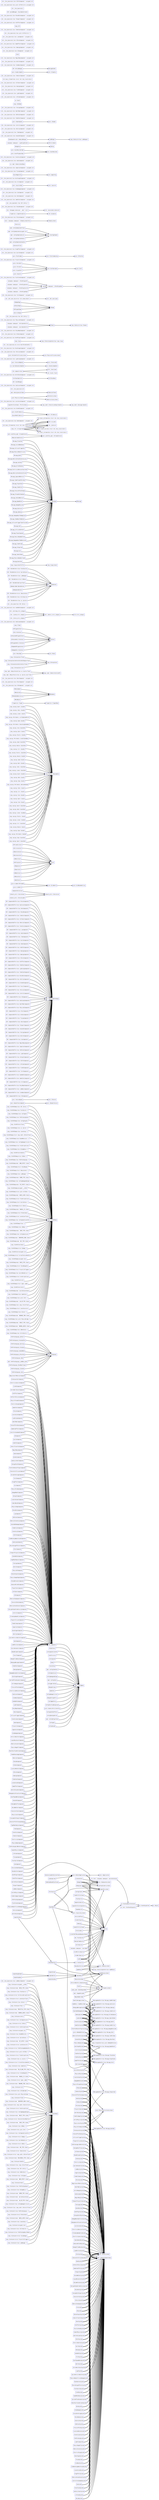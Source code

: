 digraph G {
 graph [overlap=scale]; node [fontname=Courier]; rankdir="LR";

 a0 [shape=box, label = "ceng::CContainer<unsigned __int64>", color="blue"]
 a1 [shape=box, label = "std::_Func_base<void,class LimbBossComponent *,unsigned int>", color="blue"]
 a2 [shape=box, label = "VerletSprite", color="blue"]
 a3 [shape=box, label = "MagicConvertMaterialComponent", color="blue"]
 a4 [shape=box, label = "PathFindingLogic_Default", color="blue"]
 a5 [shape=box, label = "ceng::CVarRefDummy<class SGF::Entity *>", color="blue"]
 a6 [shape=box, label = "MusicEnergyAffectorSystem", color="blue"]
 a7 [shape=box, label = "ceng::CVarRefDummy<class PixelSprite *>", color="blue"]
 a8 [shape=box, label = "PixelSpriteSystem", color="blue"]
 a9 [shape=box, label = "ceng::CVarRefDummy<class ConfigGun>", color="blue"]
 a10 [shape=box, label = "poro::IRenderTexture", color="blue"]
 a11 [shape=box, label = "OrbSystem", color="blue"]
 a12 [shape=box, label = "poro::ITexture", color="blue"]
 a13 [shape=box, label = "SGF::ComponentBuffer<class PotionComponent>", color="blue"]
 a14 [shape=box, label = "network_utils::ISerializer", color="blue"]
 a15 [shape=box, label = "DroneLauncherComponent", color="blue"]
 a16 [shape=box, label = "grid::GridRandomUtility", color="blue"]
 a17 [shape=box, label = "GlobalStats", color="blue"]
 a18 [shape=box, label = "PathFindingLogic_EscapingPrey", color="blue"]
 a19 [shape=box, label = "ElectricitySourceComponent", color="blue"]
 a20 [shape=box, label = "ceng::CContainer<enum  NOISE_TYPE::Enum>", color="blue"]
 a21 [shape=box, label = "b2PrismaticJoint", color="blue"]
 a22 [shape=box, label = "ceng::easing::IEasingFunc", color="blue"]
 a23 [shape=box, label = "ceng::CContainer<class PixelSprite *>", color="blue"]
 a24 [shape=box, label = "ceng::easing::Quart::EaseOut", color="blue"]
 a25 [shape=box, label = "ClipperLib::Clipper", color="blue"]
 a26 [shape=box, label = "ceng::CContainer<struct VerletLinkArrayInline>", color="blue"]
 a27 [shape=box, label = "FishAISystem", color="blue"]
 a28 [shape=box, label = "FishAIComponent", color="blue"]
 a29 [shape=box, label = "IMetaComment", color="blue"]
 a30 [shape=box, label = "std::_Func_base<void,class OrbComponent *,unsigned int>", color="blue"]
 a31 [shape=box, label = "std::_Func_base<void,class AltarComponent *,unsigned int>", color="blue"]
 a32 [shape=box, label = "SGF::ComponentBuffer<class ExplosionComponent>", color="blue"]
 a33 [shape=box, label = "FogOfWarRadiusSystem", color="blue"]
 a34 [shape=box, label = "std::_Func_base<void,class GhostComponent *,unsigned int>", color="blue"]
 a35 [shape=box, label = "ceng::impl::CObjectFunc0<class as::Sprite,float>", color="blue"]
 a36 [shape=box, label = "poro::IApplication", color="blue"]
 a37 [shape=box, label = "ceng::IInterpolator", color="blue"]
 a38 [shape=box, label = "ceng::CContainer<struct LensValue<float>>", color="blue"]
 a39 [shape=box, label = "SGF::Component", color="blue"]
 a40 [shape=box, label = "SGF::ComponentUpdatorBase", color="blue"]
 a41 [shape=box, label = "VerletWorldJointComponent", color="blue"]
 a42 [shape=box, label = "HitEffectComponent", color="blue"]
 a43 [shape=box, label = "poro::MouseImpl", color="blue"]
 a44 [shape=box, label = "ceng::easing::Cubic::EaseOut", color="blue"]
 a45 [shape=box, label = "SGF::ComponentBuffer<class WormComponent>", color="blue"]
 a46 [shape=box, label = "b2Contact", color="blue"]
 a47 [shape=box, label = "ceng::CVarRefDummy<class PathFindingInput>", color="blue"]
 a48 [shape=box, label = "SimpleBase", color="blue"]
 a49 [shape=box, label = "SetStartVelocityComponent", color="blue"]
 a50 [shape=box, label = "ceng::CVarRefDummy<class ConfigDrugFx>", color="blue"]
 a51 [shape=box, label = "SpriteStainsSystem", color="blue"]
 a52 [shape=box, label = "ceng::CTimer", color="blue"]
 a53 [shape=box, label = "PhysicsThrowableComponent", color="blue"]
 a54 [shape=box, label = "PixelSprite", color="blue"]
 a55 [shape=box, label = "std::_Func_base<void,class AudioLoopComponent *,unsigned int>", color="blue"]
 a56 [shape=box, label = "grid::b2BodyReference", color="blue"]
 a57 [shape=box, label = "ceng::CVarRefConst<float>", color="blue"]
 a58 [shape=box, label = "ConfigGunActionInfo", color="blue"]
 a59 [shape=box, label = "PathFindingLogic_Burning", color="blue"]
 a60 [shape=box, label = "std::_Iostream_error_category", color="blue"]
 a61 [shape=box, label = "ElectricChargeComponent", color="blue"]
 a62 [shape=box, label = "ceng::CContainer<class b2Joint *>", color="blue"]
 a63 [shape=box, label = "GameStatsComponent", color="blue"]
 a64 [shape=box, label = "SpriteOffsetAnimatorSystem", color="blue"]
 a65 [shape=box, label = "ceng::CVarRefDummy<class as::Sprite *>", color="blue"]
 a66 [shape=box, label = "std::_System_error_category", color="blue"]
 a67 [shape=box, label = "ceng::CVarRefDummy<class CavesSetup *>", color="blue"]
 a68 [shape=box, label = "MoveToSurfaceOnCreateSystem", color="blue"]
 a69 [shape=box, label = "WormSystem", color="blue"]
 a70 [shape=box, label = "AudioSystem", color="blue"]
 a71 [shape=box, label = "SGF::ComponentBuffer<class IKLimbComponent>", color="blue"]
 a72 [shape=box, label = "ceng::CContainer<float *>", color="blue"]
 a73 [shape=box, label = "b2PolygonContact", color="blue"]
 a74 [shape=box, label = "PotionComponent", color="blue"]
 a75 [shape=box, label = "std::_Func_base<void,class GasBubbleComponent *,unsigned int>", color="blue"]
 a76 [shape=box, label = "std::_Func_base<class SGF::Entity *,>", color="blue"]
 a77 [shape=box, label = "ceng::CContainer<enum  PROJECTILE_TYPE::Enum>", color="blue"]
 a78 [shape=box, label = "CaveStructure", color="blue"]
 a79 [shape=box, label = "LevitationComponent", color="blue"]
 a80 [shape=box, label = "AreaDamageSystem", color="blue"]
 a81 [shape=box, label = "SGF::TAutoDeleter<class PixelSprite>", color="blue"]
 a82 [shape=box, label = "ceng::CContainer<enum  GENERAL_NOISE::Enum>", color="blue"]
 a83 [shape=box, label = "ceng::ILogListener", color="blue"]
 a84 [shape=box, label = "DebugUI", color="blue"]
 a85 [shape=box, label = "LightningComponent", color="blue"]
 a86 [shape=box, label = "HealthBarComponent", color="blue"]
 a87 [shape=box, label = "StatusEffectDataComponent", color="blue"]
 a88 [shape=box, label = "Message_ThrowItem", color="blue"]
 a89 [shape=box, label = "poro::platform_impl::IStreamInternal", color="blue"]
 a90 [shape=box, label = "ceng::easing::Linear::EaseIn", color="blue"]
 a91 [shape=box, label = "ceng::CVarRefDummy<struct ceng::math::CXForm<float>>", color="blue"]
 a92 [shape=box, label = "ceng::CContainer<short>", color="blue"]
 a93 [shape=box, label = "ceng::CContainer<class ConfigExplosion>", color="blue"]
 a94 [shape=box, label = "GameAreaEffectComponent", color="blue"]
 a95 [shape=box, label = "Message_VisitedNewBiome", color="blue"]
 a96 [shape=box, label = "ceng::CContainer<struct b2Vec2>", color="blue"]
 a97 [shape=box, label = "ceng::easing::PetriHacks::LittleBackAndForth", color="blue"]
 a98 [shape=box, label = "std::basic_ostream<char,struct std::char_traits<char>>", color="blue"]
 a99 [shape=box, label = "std::_Func_base<void,class BookComponent *,unsigned int>", color="blue"]
 a100 [shape=box, label = "VariableStorageSystem", color="blue"]
 a101 [shape=box, label = "ceng::CContainer<struct UintArrayInline>", color="blue"]
 a102 [shape=box, label = "ceng::easing::Quad::EaseOut", color="blue"]
 a103 [shape=box, label = "SGF::ComponentBuffer<class ItemCostComponent>", color="blue"]
 a104 [shape=box, label = "Message_CollisionTriggerHit", color="blue"]
 a105 [shape=box, label = "b2FrictionJoint", color="blue"]
 a106 [shape=box, label = "ControllerGoombaAIComponent", color="blue"]
 a107 [shape=box, label = "poro::IFileDevice", color="blue"]
 a108 [shape=box, label = "NinjaRopeSystem", color="blue"]
 a109 [shape=box, label = "std::_Func_base<void,class WormAIComponent *,unsigned int>", color="blue"]
 a110 [shape=box, label = "ceng::CContainer<unsigned int>", color="blue"]
 a111 [shape=box, label = "ItemSystem", color="blue"]
 a112 [shape=box, label = "ceng::CVarRefDummy<class BiomeMaterials *>", color="blue"]
 a113 [shape=box, label = "SGF::ComponentBuffer<class CellEaterComponent>", color="blue"]
 a114 [shape=box, label = "AIComponent", color="blue"]
 a115 [shape=box, label = "SimpleProfilerGlobal::TProfilerData", color="blue"]
 a116 [shape=box, label = "IMessageHandler<class Message_UseAbility>", color="blue"]
 a117 [shape=box, label = "ExplosionSystem", color="blue"]
 a118 [shape=box, label = "AIAttackSystem", color="blue"]
 a119 [shape=box, label = "std::basic_fstream<char,struct std::char_traits<char>>", color="blue"]
 a120 [shape=box, label = "SpriteComponent", color="blue"]
 a121 [shape=box, label = "PressurePlateSystem", color="blue"]
 a122 [shape=box, label = "std::_Func_base<void,class LevitationComponent *,unsigned int>", color="blue"]
 a123 [shape=box, label = "GodInfoComponent", color="blue"]
 a124 [shape=box, label = "Message_PhysicsBodyCollision", color="blue"]
 a125 [shape=box, label = "SGF::ComponentBuffer<class MaterialComponent>", color="blue"]
 a126 [shape=box, label = "InheritTransformComponent", color="blue"]
 a127 [shape=box, label = "LocationMarkerSystem", color="blue"]
 a128 [shape=box, label = "MagicXRayComponent", color="blue"]
 a129 [shape=box, label = "std::error_category", color="blue"]
 a130 [shape=box, label = "InventoryGuiSystem", color="blue"]
 a131 [shape=box, label = "impl::ImageHotLoader", color="blue"]
 a132 [shape=box, label = "ClipperLib::ClipperBase", color="blue"]
 a133 [shape=box, label = "SGF::ComponentBuffer<class InventoryComponent>", color="blue"]
 a134 [shape=box, label = "ceng::CContainer<class BiomeMaterials *>", color="blue"]
 a135 [shape=box, label = "AudioComponent", color="blue"]
 a136 [shape=box, label = "b2Joint", color="blue"]
 a137 [shape=box, label = "ceng::CVarRefDummy<class ConfigDamageCritical>", color="blue"]
 a138 [shape=box, label = "ceng::CVarRefDummy<struct Vec2ArrayInline>", color="blue"]
 a139 [shape=box, label = "b2ContactListener", color="blue"]
 a140 [shape=box, label = "PhysicsJointSystem", color="blue"]
 a141 [shape=box, label = "b2QueryCallback", color="blue"]
 a142 [shape=box, label = "WormAIComponent", color="blue"]
 a143 [shape=box, label = "AudioListenerComponent", color="blue"]
 a144 [shape=box, label = "EnergyShieldComponent", color="blue"]
 a145 [shape=box, label = "ItemPickUpperSystem", color="blue"]
 a146 [shape=box, label = "PlatformShooterPlayerComponent", color="blue"]
 a147 [shape=box, label = "std::_Func_base<void,int>", color="blue"]
 a148 [shape=box, label = "GameMusic::GameMusicImpl", color="blue"]
 a149 [shape=box, label = "CharacterCollisionComponent", color="blue"]
 a150 [shape=box, label = "ceng::CContainer<struct SpriteStains *>", color="blue"]
 a151 [shape=box, label = "SGF::TAutoDeleter<struct SpriteStains>", color="blue"]
 a152 [shape=box, label = "SGF::ComponentBuffer<class LuaComponent>", color="blue"]
 a153 [shape=box, label = "as::Object", color="blue"]
 a154 [shape=box, label = "PathFindingSystem", color="blue"]
 a155 [shape=box, label = "std::_Func_base<void,class ExplosionComponent *,unsigned int>", color="blue"]
 a156 [shape=box, label = "ConfigSound", color="blue"]
 a157 [shape=box, label = "SGF::ComponentBuffer<class AudioComponent>", color="blue"]
 a158 [shape=box, label = "VariableStorageComponent", color="blue"]
 a159 [shape=box, label = "TorchComponent", color="blue"]
 a160 [shape=box, label = "ceng::easing::PetriHacks::DimishingShakeBack", color="blue"]
 a161 [shape=box, label = "SimpleBaseText", color="blue"]
 a162 [shape=box, label = "DrugEffectComponent", color="blue"]
 a163 [shape=box, label = "ArcComponent", color="blue"]
 a164 [shape=box, label = "PhysicsPickUpComponent", color="blue"]
 a165 [shape=box, label = "SGF::EventManager", color="blue"]
 a166 [shape=box, label = "ceng::CVarRefDummy<class BitmapNoise *>", color="blue"]
 a167 [shape=box, label = "DamageModelComponent", color="blue"]
 a168 [shape=box, label = "SGF::TAutoDeleter<class LuaManager>", color="blue"]
 a169 [shape=box, label = "LightningSystem", color="blue"]
 a170 [shape=box, label = "std::basic_istream<char,struct std::char_traits<char>>", color="blue"]
 a171 [shape=box, label = "HotspotComponent", color="blue"]
 a172 [shape=box, label = "PhysicsRagdollSystem", color="blue"]
 a173 [shape=box, label = "IMetaCustom", color="blue"]
 a174 [shape=box, label = "ceng::CVarRefConst<double>", color="blue"]
 a175 [shape=box, label = "IMessage", color="blue"]
 a176 [shape=box, label = "SGF::ComponentBuffer<class ItemComponent>", color="blue"]
 a177 [shape=box, label = "ceng::CVarRefDummy<struct AIData *>", color="blue"]
 a178 [shape=box, label = "CCallbackImpl<24>", color="blue"]
 a179 [shape=box, label = "std::_Func_base<void,class WorldStateComponent *,unsigned int>", color="blue"]
 a180 [shape=box, label = "SGF::ComponentBuffer<class SpriteComponent>", color="blue"]
 a181 [shape=box, label = "std::_Facet_base", color="blue"]
 a182 [shape=box, label = "as::SpriteAnimationUpdater", color="blue"]
 a183 [shape=box, label = "IMessageHandler<class Message_NamedEvent>", color="blue"]
 a184 [shape=box, label = "poro::ITexture3d", color="blue"]
 a185 [shape=box, label = "ceng::CContainer<enum  HIT_EFFECT::Enum>", color="blue"]
 a186 [shape=box, label = "std::_Func_base<void,class LightningComponent *,unsigned int>", color="blue"]
 a187 [shape=box, label = "Message_Death", color="blue"]
 a188 [shape=box, label = "ceng::CVarRefDummy<class PathFindingLogic *>", color="blue"]
 a189 [shape=box, label = "SGF::TAutoDeleter<struct AIData>", color="blue"]
 a190 [shape=box, label = "ceng::CVarRefDummy<enum  GAME_EFFECT::Enum>", color="blue"]
 a191 [shape=box, label = "IMessageHandler<class Message_CameraShake>", color="blue"]
 a192 [shape=box, label = "ComponentSerializer", color="blue"]
 a193 [shape=box, label = "std::ios_base", color="blue"]
 a194 [shape=box, label = "Message_MaterialAreaCheckerSuccess", color="blue"]
 a195 [shape=box, label = "poro::IJoystickListener", color="blue"]
 a196 [shape=box, label = "ceng::CVarRefDummy<struct ValueRange>", color="blue"]
 a197 [shape=box, label = "ceng::CVarRefDummy<struct ImGuiContext *>", color="blue"]
 a198 [shape=box, label = "grid::GridWorldThreaded", color="blue"]
 a199 [shape=box, label = "CrawlerAnimalComponent", color="blue"]
 a200 [shape=box, label = "CameraBoundComponent", color="blue"]
 a201 [shape=box, label = "PhysicsShapeComponent", color="blue"]
 a202 [shape=box, label = "grid::CSolidCellCollisionListener", color="blue"]
 a203 [shape=box, label = "std::_Func_base<void,class VelocityComponent *,unsigned int>", color="blue"]
 a204 [shape=box, label = "ceng::CContainer<struct LensValue<int>>", color="blue"]
 a205 [shape=box, label = "std::_Func_base<void,class BossDragonComponent *,unsigned int>", color="blue"]
 a206 [shape=box, label = "ceng::CVarRefDummy<class LuaManager *>", color="blue"]
 a207 [shape=box, label = "CharacterPlatformingSystem", color="blue"]
 a208 [shape=box, label = "ceng::CContainer<struct PathFindingNodeHandle>", color="blue"]
 a209 [shape=box, label = "IMetaData", color="blue"]
 a210 [shape=box, label = "DroneLauncherSystem", color="blue"]
 a211 [shape=box, label = "BlackHoleComponent", color="blue"]
 a212 [shape=box, label = "ceng::CContainer<struct grid::CellData *>", color="blue"]
 a213 [shape=box, label = "SGF::ComponentBuffer<class BookComponent>", color="blue"]
 a214 [shape=box, label = "ceng::easing::Sine::EaseInOut", color="blue"]
 a215 [shape=box, label = "PathFindingLogic_Escaping", color="blue"]
 a216 [shape=box, label = "Message_UseItem", color="blue"]
 a217 [shape=box, label = "ceng::CContainer<struct FloatArrayInline>", color="blue"]
 a218 [shape=box, label = "MaterialSuckerSystem", color="blue"]
 a219 [shape=box, label = "Message_KilledSomeone", color="blue"]
 a220 [shape=box, label = "Message_ElectricityReceiverSwitched", color="blue"]
 a221 [shape=box, label = "MagicNumbersImpl", color="blue"]
 a222 [shape=box, label = "ceng::CContainer<class as::Sprite *>", color="blue"]
 a223 [shape=box, label = "std::locale::facet", color="blue"]
 a224 [shape=box, label = "std::_Func_base<void,int,struct WorldTreeChunk512 *>", color="blue"]
 a225 [shape=box, label = "SGF::ComponentBuffer<class GodInfoComponent>", color="blue"]
 a226 [shape=box, label = "LuaComponent", color="blue"]
 a227 [shape=box, label = "SGF::ComponentBuffer<class HomingComponent>", color="blue"]
 a228 [shape=box, label = "Biome", color="blue"]
 a229 [shape=box, label = "AIAttackComponent", color="blue"]
 a230 [shape=box, label = "ceng::CContainer<struct VirtualTextureHandle>", color="blue"]
 a231 [shape=box, label = "ceng::CLog", color="blue"]
 a232 [shape=box, label = "ElectricChargeSystem", color="blue"]
 a233 [shape=box, label = "MaterialInventoryComponent", color="blue"]
 a234 [shape=box, label = "ExplodeOnDamageComponent", color="blue"]
 a235 [shape=box, label = "IMessageHandler<class Message_Explosion>", color="blue"]
 a236 [shape=box, label = "ceng::CVarRefDummy<enum  BIOME_TYPE::Enum>", color="blue"]
 a237 [shape=box, label = "std::_Func_base<void,class WormPlayerComponent *,unsigned int>", color="blue"]
 a238 [shape=box, label = "ceng::CVarRefDummy<class ConfigDamagesByType>", color="blue"]
 a239 [shape=box, label = "SGF::ComponentBuffer<class GameLogComponent>", color="blue"]
 a240 [shape=box, label = "std::_Func_base<void,class HitboxComponent *,unsigned int>", color="blue"]
 a241 [shape=box, label = "GenericMessage", color="blue"]
 a242 [shape=box, label = "b2CircleContact", color="blue"]
 a243 [shape=box, label = "PathFindingLogic_RandomMove", color="blue"]
 a244 [shape=box, label = "BossDragonSystem", color="blue"]
 a245 [shape=box, label = "ItemActionComponent", color="blue"]
 a246 [shape=box, label = "ExplodeOnDamageSystem", color="blue"]
 a247 [shape=box, label = "IMessageHandler<class Message_PlayerDied>", color="blue"]
 a248 [shape=box, label = "VegetationSprite", color="blue"]
 a249 [shape=box, label = "Inventory2Component", color="blue"]
 a250 [shape=box, label = "IMessageHandler<class Message_ItemUnlock>", color="blue"]
 a251 [shape=box, label = "UIInfoComponent", color="blue"]
 a252 [shape=box, label = "FlyingSystem", color="blue"]
 a253 [shape=box, label = "SimpleProfilerViewerEntry", color="blue"]
 a254 [shape=box, label = "SGF::ComponentBuffer<class UIIconComponent>", color="blue"]
 a255 [shape=box, label = "SimpleTextbox", color="blue"]
 a256 [shape=box, label = "ceng::CVarRefDummy<enum  HIT_EFFECT::Enum>", color="blue"]
 a257 [shape=box, label = "std::_Func_base<void,class NinjaRopeComponent *,unsigned int>", color="blue"]
 a258 [shape=box, label = "ItemRechargeNearGroundComponent", color="blue"]
 a259 [shape=box, label = "ceng::CAutoList<class GTween>", color="blue"]
 a260 [shape=box, label = "AudioLoopComponent", color="blue"]
 a261 [shape=box, label = "std::_Func_base<void,class PhysicsAIComponent *,unsigned int>", color="blue"]
 a262 [shape=box, label = "AbilitySystem", color="blue"]
 a263 [shape=box, label = "poro::platform_impl::StreamInternal", color="blue"]
 a264 [shape=box, label = "b2RevoluteJoint", color="blue"]
 a265 [shape=box, label = "MusicEnergyAffectorComponent", color="blue"]
 a266 [shape=box, label = "ItemChestSystem", color="blue"]
 a267 [shape=box, label = "ceng::CVarRefDummy<unsigned __int64>", color="blue"]
 a268 [shape=box, label = "std::_Func_base<void,class SGF::Entity *>", color="blue"]
 a269 [shape=box, label = "ceng::CContainer<class GameStats>", color="blue"]
 a270 [shape=box, label = "ceng::CVarRefDummy<struct grid::CellData *>", color="blue"]
 a271 [shape=box, label = "SineWaveSystem", color="blue"]
 a272 [shape=box, label = "AltarComponent", color="blue"]
 a273 [shape=box, label = "ceng::CContainer<enum  FOG_OF_WAR_TYPE::Enum>", color="blue"]
 a274 [shape=box, label = "b2EdgeShape", color="blue"]
 a275 [shape=box, label = "DebugLayer", color="blue"]
 a276 [shape=box, label = "TeleportProjectileComponent", color="blue"]
 a277 [shape=box, label = "PathFindingLogic_Attacking", color="blue"]
 a278 [shape=box, label = "ItemRechargeNearGroundSystem", color="blue"]
 a279 [shape=box, label = "CavesSetup", color="blue"]
 a280 [shape=box, label = "b2DistanceJoint", color="blue"]
 a281 [shape=box, label = "std::_Ref_count_obj<struct std::atomic<bool>>", color="blue"]
 a282 [shape=box, label = "GenomeDataComponent", color="blue"]
 a283 [shape=box, label = "std::_Func_base<void,class TorchComponent *,unsigned int>", color="blue"]
 a284 [shape=box, label = "FogOfWarRemoverComponent", color="blue"]
 a285 [shape=box, label = "LooseGroundSystem", color="blue"]
 a286 [shape=box, label = "TextLogComponent", color="blue"]
 a287 [shape=box, label = "Message_MaterialAreaCheckerFailed", color="blue"]
 a288 [shape=box, label = "ceng::CVarRefDummy<enum  AUDIO_LAYER::Enum>", color="blue"]
 a289 [shape=box, label = "ceng::CContainer<struct ValueRangeInt>", color="blue"]
 a290 [shape=box, label = "DrugEffectSystem", color="blue"]
 a291 [shape=box, label = "WalletComponent", color="blue"]
 a292 [shape=box, label = "PhysicsAIComponent", color="blue"]
 a293 [shape=box, label = "IFontAlign", color="blue"]
 a294 [shape=box, label = "ceng::CContainer<enum  RAGDOLL_FX::Enum>", color="blue"]
 a295 [shape=box, label = "std::_Func_base<void,class PixelSceneComponent *,unsigned int>", color="blue"]
 a296 [shape=box, label = "RotateTowardsComponent", color="blue"]
 a297 [shape=box, label = "PhysicsImageShapeComponent", color="blue"]
 a298 [shape=box, label = "IKLimbAttackerComponent", color="blue"]
 a299 [shape=box, label = "MaterialAreaCheckerSystem", color="blue"]
 a300 [shape=box, label = "ControllerGoombaAISystem", color="blue"]
 a301 [shape=box, label = "GunSystem", color="blue"]
 a302 [shape=box, label = "ceng::CVarRefDummy<struct FloatArrayInline>", color="blue"]
 a303 [shape=box, label = "PixelSceneSystem", color="blue"]
 a304 [shape=box, label = "impl::ConfigItemStats", color="blue"]
 a305 [shape=box, label = "ceng::CContainer<struct types::aabb>", color="blue"]
 a306 [shape=box, label = "PathFindingLogic_None", color="blue"]
 a307 [shape=box, label = "Message_IngestedMaterial", color="blue"]
 a308 [shape=box, label = "DamageModelSystem", color="blue"]
 a309 [shape=box, label = "TestJoystick", color="blue"]
 a310 [shape=box, label = "IMessageHandler<class Message_GameLog>", color="blue"]
 a311 [shape=box, label = "grid::CSolidCell", color="blue"]
 a312 [shape=box, label = "ParticleEmitter_AnimationCache", color="blue"]
 a313 [shape=box, label = "SGF::ComponentBuffer<class HitEffectComponent>", color="blue"]
 a314 [shape=box, label = "AudioListenerSystem", color="blue"]
 a315 [shape=box, label = "RunBreakDownAPixelScene", color="blue"]
 a316 [shape=box, label = "MouseOverUtility", color="blue"]
 a317 [shape=box, label = "IMessageHandler<class Message_UseItem>", color="blue"]
 a318 [shape=box, label = "AdvancedFishAIComponent", color="blue"]
 a319 [shape=box, label = "Message_ItemAllowedToPickUp", color="blue"]
 a320 [shape=box, label = "std::_Func_base<void,class ProjectileComponent *,unsigned int>", color="blue"]
 a321 [shape=box, label = "SGF::ComponentBuffer<class ItemChestComponent>", color="blue"]
 a322 [shape=box, label = "ceng::CInterpolator<float>", color="blue"]
 a323 [shape=box, label = "PlayerStatsComponent", color="blue"]
 a324 [shape=box, label = "CellEaterComponent", color="blue"]
 a325 [shape=box, label = "LifetimeSystem", color="blue"]
 a326 [shape=box, label = "IKLimbSystem", color="blue"]
 a327 [shape=box, label = "OrbComponent", color="blue"]
 a328 [shape=box, label = "SGF::ComponentBuffer<class LightningComponent>", color="blue"]
 a329 [shape=box, label = "MaterialSeaSpawnerComponent", color="blue"]
 a330 [shape=box, label = "SGF::ComponentBuffer<class ItemStashComponent>", color="blue"]
 a331 [shape=box, label = "poro::PlatformDesktop", color="blue"]
 a332 [shape=box, label = "CharacterDataComponent", color="blue"]
 a333 [shape=box, label = "MaterialAreaCheckerComponent", color="blue"]
 a334 [shape=box, label = "StatusEffectDataSystem", color="blue"]
 a335 [shape=box, label = "ShadedSprite", color="blue"]
 a336 [shape=box, label = "CollisionTriggerSystem", color="blue"]
 a337 [shape=box, label = "std::_Func_base<void,class SpriteComponent *,unsigned int>", color="blue"]
 a338 [shape=box, label = "ceng::easing::Quint::EaseIn", color="blue"]
 a339 [shape=box, label = "SGF::TAutoDeleteArray<float>", color="blue"]
 a340 [shape=box, label = "PlayerCollisionSystem", color="blue"]
 a341 [shape=box, label = "SetLightAlphaFromVelocityComponent", color="blue"]
 a342 [shape=box, label = "ceng::CStaticSingleton<class ceng::CLog>", color="blue"]
 a343 [shape=box, label = "ceng::CVarRefDummy<struct SpriteStains *>", color="blue"]
 a344 [shape=box, label = "ConfigExplosion", color="blue"]
 a345 [shape=box, label = "PathFindingGridMarkerSystem", color="blue"]
 a346 [shape=box, label = "std::_Func_base<void,class DrugEffectComponent *,unsigned int>", color="blue"]
 a347 [shape=box, label = "b2ContactFilter", color="blue"]
 a348 [shape=box, label = "SGF::ComponentBuffer<class BlackHoleComponent>", color="blue"]
 a349 [shape=box, label = "IMessageHandler<class Message_CanWePickUp>", color="blue"]
 a350 [shape=box, label = "ceng::easing::Elastic::EaseOut", color="blue"]
 a351 [shape=box, label = "CrawlerAnimalSystem", color="blue"]
 a352 [shape=box, label = "ceng::CContainer<enum  ENDGAME_TIME::Enum>", color="blue"]
 a353 [shape=box, label = "impl::ConfigTemplated<float>", color="blue"]
 a354 [shape=box, label = "ControlsComponent", color="blue"]
 a355 [shape=box, label = "EndingMcGuffinSystem", color="blue"]
 a356 [shape=box, label = "CParticle", color="blue"]
 a357 [shape=box, label = "StreamingKeepAliveComponent", color="blue"]
 a358 [shape=box, label = "SGF::ComponentBuffer<class AbilityComponent>", color="blue"]
 a359 [shape=box, label = "CellEaterSystem", color="blue"]
 a360 [shape=box, label = "WorldStateSystem", color="blue"]
 a361 [shape=box, label = "ceng::easing::PetriHacks::SinGoTo2AndBack", color="blue"]
 a362 [shape=box, label = "Message_PlayerDied", color="blue"]
 a363 [shape=box, label = "`anonymous namespace'::EntityAutoKiller", color="blue"]
 a364 [shape=box, label = "PlayerCollisionComponent", color="blue"]
 a365 [shape=box, label = "ceng::easing::Quad::EaseInOut", color="blue"]
 a366 [shape=box, label = "SGF::ComponentBuffer<class WormAIComponent>", color="blue"]
 a367 [shape=box, label = "poro::IMouseListener", color="blue"]
 a368 [shape=box, label = "ItemAlchemyComponent", color="blue"]
 a369 [shape=box, label = "ConfigDamagesByType", color="blue"]
 a370 [shape=box, label = "IngestionComponent", color="blue"]
 a371 [shape=box, label = "BossDragonComponent", color="blue"]
 a372 [shape=box, label = "ceng::CContainer<int>", color="blue"]
 a373 [shape=box, label = "ManaReloaderSystem", color="blue"]
 a374 [shape=box, label = "SimpleCheckbox", color="blue"]
 a375 [shape=box, label = "AbilityComponent", color="blue"]
 a376 [shape=box, label = "GTweenListener", color="blue"]
 a377 [shape=box, label = "ceng::math::CStatisticsHelper<double>", color="blue"]
 a378 [shape=box, label = "ceng::IHotloaderListener", color="blue"]
 a379 [shape=box, label = "std::_Func_base<void,class PotionComponent *,unsigned int>", color="blue"]
 a380 [shape=box, label = "ceng::CContainer<class ConfigDrugFx>", color="blue"]
 a381 [shape=box, label = "HitboxSystem", color="blue"]
 a382 [shape=box, label = "ClipperLib::clipperException", color="blue"]
 a383 [shape=box, label = "std::_Packaged_state<void __cdecl (int)>", color="blue"]
 a384 [shape=box, label = "ceng::CContainer<class grid::PhysicsBridge *>", color="blue"]
 a385 [shape=box, label = "Message_ItemUnlock", color="blue"]
 a386 [shape=box, label = "SpriteParticleEmitterComponent", color="blue"]
 a387 [shape=box, label = "std::_Generic_error_category", color="blue"]
 a388 [shape=box, label = "b2ChainShape", color="blue"]
 a389 [shape=box, label = "WormComponent", color="blue"]
 a390 [shape=box, label = "impl::PathFindingLogic_LimbBoss_Hunt", color="blue"]
 a391 [shape=box, label = "std::_Func_base<void,class IKLimbComponent *,unsigned int>", color="blue"]
 a392 [shape=box, label = "SGF::ComponentBuffer<class FossilComponent>", color="blue"]
 a393 [shape=box, label = "ceng::CContainer<float>", color="blue"]
 a394 [shape=box, label = "ceng::CContainer<enum  INVENTORY_KIND::Enum>", color="blue"]
 a395 [shape=box, label = "LoadEntitiesComponent", color="blue"]
 a396 [shape=box, label = "SpriteAnimatorComponent", color="blue"]
 a397 [shape=box, label = "ceng::CContainerBase", color="blue"]
 a398 [shape=box, label = "ceng::CInterpolatorGetterSetterWithAngle<float>", color="blue"]
 a399 [shape=box, label = "ManaReloaderComponent", color="blue"]
 a400 [shape=box, label = "FossilComponent", color="blue"]
 a401 [shape=box, label = "ElectricitySystem", color="blue"]
 a402 [shape=box, label = "DebugFollowMouseComponent", color="blue"]
 a403 [shape=box, label = "DebugLogMessagesComponent", color="blue"]
 a404 [shape=box, label = "ItemChestComponent", color="blue"]
 a405 [shape=box, label = "impl::ConfigStats", color="blue"]
 a406 [shape=box, label = "ceng::CContainer<class ceng::math::CVector2<int>>", color="blue"]
 a407 [shape=box, label = "SpriteAnimatorSystem", color="blue"]
 a408 [shape=box, label = "b2BodyGridWorldAutoDeleter", color="blue"]
 a409 [shape=box, label = "std::_Func_base<bool,class SGF::Entity *>", color="blue"]
 a410 [shape=box, label = "poro::RenderTextureOpenGL", color="blue"]
 a411 [shape=box, label = "std::_Func_base<void,class GameStatsComponent *,unsigned int>", color="blue"]
 a412 [shape=box, label = "ceng::CContainer<struct Vec2ArrayInline>", color="blue"]
 a413 [shape=box, label = "LuaSystem", color="blue"]
 a414 [shape=box, label = "impl::ConfigTemplated<unsigned int>", color="blue"]
 a415 [shape=box, label = "ceng::CVarRefDummy<struct b2Vec2>", color="blue"]
 a416 [shape=box, label = "b2MotorJoint", color="blue"]
 a417 [shape=box, label = "HomingComponent", color="blue"]
 a418 [shape=box, label = "ParticleEffects", color="blue"]
 a419 [shape=box, label = "Message_PressurePlateChange", color="blue"]
 a420 [shape=box, label = "ceng::easing::Bounce::EaseInOut", color="blue"]
 a421 [shape=box, label = "ceng::easing::Circ::EaseOut", color="blue"]
 a422 [shape=box, label = "BuildingUISystem", color="blue"]
 a423 [shape=box, label = "LimbBossSystem", color="blue"]
 a424 [shape=box, label = "as::AnimationUpdater", color="blue"]
 a425 [shape=box, label = "DamageNearbyEntitiesComponent", color="blue"]
 a426 [shape=box, label = "grid::CFireCell", color="blue"]
 a427 [shape=box, label = "std::_Func_base<void,class WormComponent *,unsigned int>", color="blue"]
 a428 [shape=box, label = "BuildingUIComponent", color="blue"]
 a429 [shape=box, label = "ceng::CContainer<class ConfigDamagesByType>", color="blue"]
 a430 [shape=box, label = "PathFindingLogic_MoveNearTarget", color="blue"]
 a431 [shape=box, label = "VerletPhysicsSystem", color="blue"]
 a432 [shape=box, label = "PathFindingLogic", color="blue"]
 a433 [shape=box, label = "ceng::easing::Elastic::EaseInOut", color="blue"]
 a434 [shape=box, label = "SGF::ComponentBuffer<class VelocityComponent>", color="blue"]
 a435 [shape=box, label = "PlatformShooterPlayerSystem", color="blue"]
 a436 [shape=box, label = "SpriteOffsetAnimatorComponent", color="blue"]
 a437 [shape=box, label = "std::_Func_base<void,class GunComponent *,unsigned int>", color="blue"]
 a438 [shape=box, label = "VerletWeaponComponent", color="blue"]
 a439 [shape=box, label = "std::_Func_base<void,class AreaDamageComponent *,unsigned int>", color="blue"]
 a440 [shape=box, label = "PressurePlateComponent", color="blue"]
 a441 [shape=box, label = "std::numpunct<char>", color="blue"]
 a442 [shape=box, label = "ControlsSystem", color="blue"]
 a443 [shape=box, label = "std::_Associated_state<int>", color="blue"]
 a444 [shape=box, label = "IngestionSystem", color="blue"]
 a445 [shape=box, label = "as::Sprite", color="blue"]
 a446 [shape=box, label = "ceng::CContainer<enum  VERLET_TYPE::Enum>", color="blue"]
 a447 [shape=box, label = "PhysicsBodySystem", color="blue"]
 a448 [shape=box, label = "DeathMatch", color="blue"]
 a449 [shape=box, label = "ItemAlchemySystem", color="blue"]
 a450 [shape=box, label = "ceng::easing::Bounce::EaseOut", color="blue"]
 a451 [shape=box, label = "ceng::CContainer<struct CharacterStatsModifier>", color="blue"]
 a452 [shape=box, label = "IMessageHandler<class Message_ThrowItem>", color="blue"]
 a453 [shape=box, label = "ConfigWorldState", color="blue"]
 a454 [shape=box, label = "ceng::easing::Quad::EaseIn", color="blue"]
 a455 [shape=box, label = "SGF::ComponentBuffer<class ControlsComponent>", color="blue"]
 a456 [shape=box, label = "UIIconSystem", color="blue"]
 a457 [shape=box, label = "ceng::CContainer<enum  JOINT_TYPE::Enum>", color="blue"]
 a458 [shape=box, label = "ceng::easing::Back::EaseOut", color="blue"]
 a459 [shape=box, label = "poro::Joystick", color="blue"]
 a460 [shape=box, label = "ElectricityReceiverComponent", color="blue"]
 a461 [shape=box, label = "std::_Func_base<void,class ArcComponent *,unsigned int>", color="blue"]
 a462 [shape=box, label = "b2ChainAndPolygonContact", color="blue"]
 a463 [shape=box, label = "SGF::ComponentBuffer<class AIComponent>", color="blue"]
 a464 [shape=box, label = "GameMouseListener", color="blue"]
 a465 [shape=box, label = "std::_Func_base<void,class BuildingUIComponent *,unsigned int>", color="blue"]
 a466 [shape=box, label = "ExplosionComponent", color="blue"]
 a467 [shape=box, label = "ceng::CVarRefDummy<enum  RAGDOLL_FX::Enum>", color="blue"]
 a468 [shape=box, label = "WizardAppConfig", color="blue"]
 a469 [shape=box, label = "poro::AppConfig", color="blue"]
 a470 [shape=box, label = "ceng::CInterpolatorGetterSetter<float>", color="blue"]
 a471 [shape=box, label = "grid::ICellBurnable", color="blue"]
 a472 [shape=box, label = "GridCellSprite", color="blue"]
 a473 [shape=box, label = "SGF::ComponentBuffer<class AudioLoopComponent>", color="blue"]
 a474 [shape=box, label = "ceng::stl::stringstream", color="blue"]
 a475 [shape=box, label = "as::EventDispatcher", color="blue"]
 a476 [shape=box, label = "DebugSettings", color="blue"]
 a477 [shape=box, label = "MagicConvertMaterialSystem", color="blue"]
 a478 [shape=box, label = "ceng::CVarRefDummy<struct RtsUnitGoal>", color="blue"]
 a479 [shape=box, label = "std::_Func_base<void,class FlyingComponent *,unsigned int>", color="blue"]
 a480 [shape=box, label = "b2PulleyJoint", color="blue"]
 a481 [shape=box, label = "ceng::CContainer<class b2Body *>", color="blue"]
 a482 [shape=box, label = "GameStats", color="blue"]
 a483 [shape=box, label = "Message_ThrowableItemUsed", color="blue"]
 a484 [shape=box, label = "poro::TextureOpenGL", color="blue"]
 a485 [shape=box, label = "ConfigDamageCritical", color="blue"]
 a486 [shape=box, label = "Message_InhaledMaterial", color="blue"]
 a487 [shape=box, label = "ceng::CContainer<class grid::ICell *>", color="blue"]
 a488 [shape=box, label = "SineWaveComponent", color="blue"]
 a489 [shape=box, label = "DebugSettingsOllis", color="blue"]
 a490 [shape=box, label = "GasBubbleComponent", color="blue"]
 a491 [shape=box, label = "HealthBarSystem", color="blue"]
 a492 [shape=box, label = "ceng::CContainer<class ConfigGunActionInfo>", color="blue"]
 a493 [shape=box, label = "std::_Func_base<void,class IngestionComponent *,unsigned int>", color="blue"]
 a494 [shape=box, label = "ceng::CContainer<struct Damage *>", color="blue"]
 a495 [shape=box, label = "ceng::CVarRefDummy<struct LensValue<float>>", color="blue"]
 a496 [shape=box, label = "as::impl::CGenericEventBase", color="blue"]
 a497 [shape=box, label = "ceng::CVarRefDummy<class ConfigGunActionInfo>", color="blue"]
 a498 [shape=box, label = "std::_Func_base<void,class AudioComponent *,unsigned int>", color="blue"]
 a499 [shape=box, label = "SGF::ComponentBuffer<class HealthBarComponent>", color="blue"]
 a500 [shape=box, label = "`anonymous namespace'::CFontAlignLeft", color="blue"]
 a501 [shape=box, label = "ceng::CContainer<class SpriteRenderList *>", color="blue"]
 a502 [shape=box, label = "std::_Func_base<void,class Inventory2Component *,unsigned int>", color="blue"]
 a503 [shape=box, label = "b2RopeJoint", color="blue"]
 a504 [shape=box, label = "ceng::easing::Cubic::EaseInOut", color="blue"]
 a505 [shape=box, label = "ceng::CVarRefBase", color="blue"]
 a506 [shape=box, label = "ceng::CVarRefDummy<float *>", color="blue"]
 a507 [shape=box, label = "poro::EventRecorderImpl", color="blue"]
 a508 [shape=box, label = "ceng::CContainer<struct AIData *>", color="blue"]
 a509 [shape=box, label = "ImGuiContextImpl", color="blue"]
 a510 [shape=box, label = "LightComponent", color="blue"]
 a511 [shape=box, label = "SGF::ComponentBuffer<class PhysicsAIComponent>", color="blue"]
 a512 [shape=box, label = "b2DestructionListener", color="blue"]
 a513 [shape=box, label = "ceng::IConfigBase", color="blue"]
 a514 [shape=box, label = "ceng::easing::Linear::EaseInOut", color="blue"]
 a515 [shape=box, label = "DebugLogMessagesSystem", color="blue"]
 a516 [shape=box, label = "DebugDraw", color="blue"]
 a517 [shape=box, label = "b2BodyAutoDeleter", color="blue"]
 a518 [shape=box, label = "SGF::ComponentBuffer<class AltarComponent>", color="blue"]
 a519 [shape=box, label = "VerletWeaponSystem", color="blue"]
 a520 [shape=box, label = "GTween", color="blue"]
 a521 [shape=box, label = "IParticleHack", color="blue"]
 a522 [shape=box, label = "NinjaRopeComponent", color="blue"]
 a523 [shape=box, label = "BiomeSpawnScripts::GameLuaManager", color="blue"]
 a524 [shape=box, label = "as::DisplayObjectContainer", color="blue"]
 a525 [shape=box, label = "poro::IKeyboardListener", color="blue"]
 a526 [shape=box, label = "GhostComponent", color="blue"]
 a527 [shape=box, label = "MaterialInventorySystem", color="blue"]
 a528 [shape=box, label = "grid::IGridWorld", color="blue"]
 a529 [shape=box, label = "SGF::TAutoDeleter<struct ImGuiContext>", color="blue"]
 a530 [shape=box, label = "std::_Func_base<void,class AnimalAIComponent *,unsigned int>", color="blue"]
 a531 [shape=box, label = "CollisionTriggerComponent", color="blue"]
 a532 [shape=box, label = "ceng::math::CAverager<double>", color="blue"]
 a533 [shape=box, label = "as::test::`anonymous namespace'::SpriteContainer", color="blue"]
 a534 [shape=box, label = "AudioLoopSystem", color="blue"]
 a535 [shape=box, label = "MagicXRaySystem", color="blue"]
 a536 [shape=box, label = "TeleportProjectileSystem", color="blue"]
 a537 [shape=box, label = "ceng::CContainer<enum  ARC_TYPE::Enum>", color="blue"]
 a538 [shape=box, label = "std::_Func_base<void,class ItemComponent *,unsigned int>", color="blue"]
 a539 [shape=box, label = "SGF::ComponentBuffer<class HitboxComponent>", color="blue"]
 a540 [shape=box, label = "TextLogSystem", color="blue"]
 a541 [shape=box, label = "InventoryGuiComponent", color="blue"]
 a542 [shape=box, label = "ceng::CVarRefDummy<class b2Body *>", color="blue"]
 a543 [shape=box, label = "std::_Func_base<void,class AbilityComponent *,unsigned int>", color="blue"]
 a544 [shape=box, label = "dev::PixelSprite", color="blue"]
 a545 [shape=box, label = "BookComponent", color="blue"]
 a546 [shape=box, label = "SGF::ComponentBuffer<class FlyingComponent>", color="blue"]
 a547 [shape=box, label = "std::_Func_base<void,class ControlsComponent *,unsigned int>", color="blue"]
 a548 [shape=box, label = "IMessageHandler<class Message_Shot>", color="blue"]
 a549 [shape=box, label = "ProjectileComponent", color="blue"]
 a550 [shape=box, label = "poro::ShaderOpenGL", color="blue"]
 a551 [shape=box, label = "std::_Func_base<void,class ItemChestComponent *,unsigned int>", color="blue"]
 a552 [shape=box, label = "AnimalAISystem", color="blue"]
 a553 [shape=box, label = "GameLog", color="blue"]
 a554 [shape=box, label = "ceng::easing::Quint::EaseOut", color="blue"]
 a555 [shape=box, label = "ceng::CVarRefDummy<enum  JOINT_TYPE::Enum>", color="blue"]
 a556 [shape=box, label = "ConfigNpcParty", color="blue"]
 a557 [shape=box, label = "b2PolygonShape", color="blue"]
 a558 [shape=box, label = "ceng::CVarRefDummy<class ConfigExplosion>", color="blue"]
 a559 [shape=box, label = "VegetationComponent", color="blue"]
 a560 [shape=box, label = "ceng::easing::Back::EaseIn", color="blue"]
 a561 [shape=box, label = "Message_NamedEvent", color="blue"]
 a562 [shape=box, label = "AreaDamageComponent", color="blue"]
 a563 [shape=box, label = "SimpleProfilerViewer", color="blue"]
 a564 [shape=box, label = "SGF::ComponentBuffer<class GhostComponent>", color="blue"]
 a565 [shape=box, label = "WormAISystem", color="blue"]
 a566 [shape=box, label = "Message_DamageReceived", color="blue"]
 a567 [shape=box, label = "std::_Func_base<void,class AIAttackComponent *,unsigned int>", color="blue"]
 a568 [shape=box, label = "b2ChainAndCircleContact", color="blue"]
 a569 [shape=box, label = "poro::EventPlaybackImpl", color="blue"]
 a570 [shape=box, label = "WormPlayerSystem", color="blue"]
 a571 [shape=box, label = "Message_Explosion", color="blue"]
 a572 [shape=box, label = "EnergyShieldSystem", color="blue"]
 a573 [shape=box, label = "SGF::TAutoDeleter<class VerletSprite>", color="blue"]
 a574 [shape=box, label = "ceng::CVarRefDummy<enum  INVENTORY_KIND::Enum>", color="blue"]
 a575 [shape=box, label = "Message_GameLog", color="blue"]
 a576 [shape=box, label = "poro::Texture3dOpenGL", color="blue"]
 a577 [shape=box, label = "Message_DamageAboutToBeApplied", color="blue"]
 a578 [shape=box, label = "ceng::impl::CObjectFunc1<class as::Sprite,void,float>", color="blue"]
 a579 [shape=box, label = "ParticleEmitterComponent", color="blue"]
 a580 [shape=box, label = "ceng::CContainer<struct ImGuiContext *>", color="blue"]
 a581 [shape=box, label = "LiquidDisplacerComponent", color="blue"]
 a582 [shape=box, label = "std::_Func_base<void,class HealthBarComponent *,unsigned int>", color="blue"]
 a583 [shape=box, label = "ceng::CVarRefDummy<enum  ARC_TYPE::Enum>", color="blue"]
 a584 [shape=box, label = "DamageNearbyEntitiesSystem", color="blue"]
 a585 [shape=box, label = "ceng::easing::Expo::EaseIn", color="blue"]
 a586 [shape=box, label = "DebugSpatialVisualizerSystem", color="blue"]
 a587 [shape=box, label = "LevitationSystem", color="blue"]
 a588 [shape=box, label = "ElectricityReceiverSystem", color="blue"]
 a589 [shape=box, label = "std::_Func_base<void,class TextLogComponent *,unsigned int>", color="blue"]
 a590 [shape=box, label = "ceng::CXmlNode", color="blue"]
 a591 [shape=box, label = "ceng::easing::PetriHacks::BooleanRandom", color="blue"]
 a592 [shape=box, label = "as::Event", color="blue"]
 a593 [shape=box, label = "Message_ItemAboutToBeEaten", color="blue"]
 a594 [shape=box, label = "ProfilerBars", color="blue"]
 a595 [shape=box, label = "ceng::CContainer<struct ceng::math::CXForm<float>>", color="blue"]
 a596 [shape=box, label = "Message_CollisionTriggerTimerFinished", color="blue"]
 a597 [shape=box, label = "ListenToAllMouseAndKeyboardInputs", color="blue"]
 a598 [shape=box, label = "grid::GridWorld", color="blue"]
 a599 [shape=box, label = "MaterialSuckerComponent", color="blue"]
 a600 [shape=box, label = "PhysicsRagdollComponent", color="blue"]
 a601 [shape=box, label = "MoveToSurfaceOnCreateComponent", color="blue"]
 a602 [shape=box, label = "impl::ConfigTemplated<int>", color="blue"]
 a603 [shape=box, label = "SGF::ComponentBuffer<class TeleportComponent>", color="blue"]
 a604 [shape=box, label = "ItemAIKnowledgeComponent", color="blue"]
 a605 [shape=box, label = "b2GearJoint", color="blue"]
 a606 [shape=box, label = "ceng::CContainer<enum  BUILDINGUI_TYPE::Enum>", color="blue"]
 a607 [shape=box, label = "ceng::CContainer<double>", color="blue"]
 a608 [shape=box, label = "Message_Shot", color="blue"]
 a609 [shape=box, label = "ceng::CContainer<class ceng::CColorFloat>", color="blue"]
 a610 [shape=box, label = "StreamingKeepAliveSystem", color="blue"]
 a611 [shape=box, label = "ceng::CContainer<class SGF::Entity *>", color="blue"]
 a612 [shape=box, label = "ceng::CVarRefConst<bool>", color="blue"]
 a613 [shape=box, label = "ItemCostSystem", color="blue"]
 a614 [shape=box, label = "ceng::CContainer<class b2WeldJoint *>", color="blue"]
 a615 [shape=box, label = "ElectricitySourceSystem", color="blue"]
 a616 [shape=box, label = "GameEffectSystem", color="blue"]
 a617 [shape=box, label = "SGF::ComponentBuffer<class AnimalAIComponent>", color="blue"]
 a618 [shape=box, label = "ceng::easing::Cubic::EaseIn", color="blue"]
 a619 [shape=box, label = "CameraBoundSystem", color="blue"]
 a620 [shape=box, label = "MaterialComponent", color="blue"]
 a621 [shape=box, label = "poro::IPlatform", color="blue"]
 a622 [shape=box, label = "ceng::easing::Circ::EaseIn", color="blue"]
 a623 [shape=box, label = "IMessageHandler<class Message_Death>", color="blue"]
 a624 [shape=box, label = "ceng::CVarRefDummy<struct Damage *>", color="blue"]
 a625 [shape=box, label = "RunFunctionWithInitsCalled", color="blue"]
 a626 [shape=box, label = "ceng::easing::Sine::EaseOut", color="blue"]
 a627 [shape=box, label = "AdvancedFishAISystem", color="blue"]
 a628 [shape=box, label = "IKLimbComponent", color="blue"]
 a629 [shape=box, label = "ceng::easing::Quart::EaseIn", color="blue"]
 a630 [shape=box, label = "ceng::CContainer<class ConfigGun>", color="blue"]
 a631 [shape=box, label = "std::_Func_base<void,class LifetimeComponent *,unsigned int>", color="blue"]
 a632 [shape=box, label = "Message_CollisionWithCell", color="blue"]
 a633 [shape=box, label = "std::_Func_base<void,class LightComponent *,unsigned int>", color="blue"]
 a634 [shape=box, label = "poro::JoystickImpl", color="blue"]
 a635 [shape=box, label = "ceng::CVarRefConst<unsigned int>", color="blue"]
 a636 [shape=box, label = "SGF::ComponentBuffer<class TextLogComponent>", color="blue"]
 a637 [shape=box, label = "SGF::ComponentBuffer<class WalletComponent>", color="blue"]
 a638 [shape=box, label = "ConfigParallaxBackground", color="blue"]
 a639 [shape=box, label = "`anonymous namespace'::IFontAlignImpl", color="blue"]
 a640 [shape=box, label = "HitboxComponent", color="blue"]
 a641 [shape=box, label = "PotionSystem", color="blue"]
 a642 [shape=box, label = "LocationMarkerComponent", color="blue"]
 a643 [shape=box, label = "SGF::ComponentBuffer<class GunComponent>", color="blue"]
 a644 [shape=box, label = "ceng::CVarRefDummy<struct VirtualTextureHandle>", color="blue"]
 a645 [shape=box, label = "DebugFollowMouseSystem", color="blue"]
 a646 [shape=box, label = "ceng::CStaticSingleton<class GameMouse>", color="blue"]
 a647 [shape=box, label = "UIIconComponent", color="blue"]
 a648 [shape=box, label = "std::_Func_base<void,class FishAIComponent *,unsigned int>", color="blue"]
 a649 [shape=box, label = "ceng::easing::Sine::EaseIn", color="blue"]
 a650 [shape=box, label = "SGF::ComponentBuffer<class MagicXRayComponent>", color="blue"]
 a651 [shape=box, label = "SGF::ComponentBuffer<class IngestionComponent>", color="blue"]
 a652 [shape=box, label = "ceng::CContainer<enum  GAME_EFFECT::Enum>", color="blue"]
 a653 [shape=box, label = "std::_Func_base<void,class HomingComponent *,unsigned int>", color="blue"]
 a654 [shape=box, label = "grid::PhysicsListener", color="blue"]
 a655 [shape=box, label = "ceng::CVarRefDummy<unsigned char>", color="blue"]
 a656 [shape=box, label = "ceng::CVarRefDummy<enum  NOISE_TYPE::Enum>", color="blue"]
 a657 [shape=box, label = "IMessageHandler<class Message_ItemPickUp>", color="blue"]
 a658 [shape=box, label = "GameLogComponent", color="blue"]
 a659 [shape=box, label = "ItemStashComponent", color="blue"]
 a660 [shape=box, label = "ceng::CLogListenerForFile", color="blue"]
 a661 [shape=box, label = "impl::IConfigElement", color="blue"]
 a662 [shape=box, label = "IMessageHandler<class Message_Kick>", color="blue"]
 a663 [shape=box, label = "std::_Func_base<void,class CellEaterComponent *,unsigned int>", color="blue"]
 a664 [shape=box, label = "std::basic_filebuf<char,struct std::char_traits<char>>", color="blue"]
 a665 [shape=box, label = "ceng::CVarRefDummy<struct ValueRangeInt>", color="blue"]
 a666 [shape=box, label = "ConfigSliders", color="blue"]
 a667 [shape=box, label = "ceng::easing::Quint::EaseInOut", color="blue"]
 a668 [shape=box, label = "poro::EventRecorder", color="blue"]
 a669 [shape=box, label = "LooseGroundComponent", color="blue"]
 a670 [shape=box, label = "SimpleDragElement", color="blue"]
 a671 [shape=box, label = "LoadEntitiesSystem", color="blue"]
 a672 [shape=box, label = "ceng::CVarRefDummy<struct ProjectileTriggers>", color="blue"]
 a673 [shape=box, label = "GameEffectComponent", color="blue"]
 a674 [shape=box, label = "ceng::CContainer<bool>", color="blue"]
 a675 [shape=box, label = "grid::CosmeticParticleConfig", color="blue"]
 a676 [shape=box, label = "poro::DefaultApplication", color="blue"]
 a677 [shape=box, label = "WalletValuableComponent", color="blue"]
 a678 [shape=box, label = "as::test::TestEventDispacter", color="blue"]
 a679 [shape=box, label = "DebugSpatialVisualizerComponent", color="blue"]
 a680 [shape=box, label = "AltarSystem", color="blue"]
 a681 [shape=box, label = "b2PolygonAndCircleContact", color="blue"]
 a682 [shape=box, label = "SGF::ComponentBuffer<class AIAttackComponent>", color="blue"]
 a683 [shape=box, label = "CharacterCollisionSystem", color="blue"]
 a684 [shape=box, label = "std::_Func_base<void,class ItemCostComponent *,unsigned int>", color="blue"]
 a685 [shape=box, label = "BookSystem", color="blue"]
 a686 [shape=box, label = "SetStartVelocitySystem", color="blue"]
 a687 [shape=box, label = "PathFindingLogic_Charmed", color="blue"]
 a688 [shape=box, label = "impl::ConfigTemplated<bool>", color="blue"]
 a689 [shape=box, label = "SGF::ComponentBuffer<class LightComponent>", color="blue"]
 a690 [shape=box, label = "PhysicsAISystem", color="blue"]
 a691 [shape=box, label = "Screenshotter", color="blue"]
 a692 [shape=box, label = "SGF::IEventListener", color="blue"]
 a693 [shape=box, label = "GameAreaEffectSystem", color="blue"]
 a694 [shape=box, label = "ceng::CContainer<class PathFindingInput>", color="blue"]
 a695 [shape=box, label = "TeleportSystem", color="blue"]
 a696 [shape=box, label = "poro::IGraphics", color="blue"]
 a697 [shape=box, label = "SGF::ComponentBuffer<class HotspotComponent>", color="blue"]
 a698 [shape=box, label = "poro::GraphicsOpenGL", color="blue"]
 a699 [shape=box, label = "SGF::EntityManager", color="blue"]
 a700 [shape=box, label = "DieIfSpeedBelowComponent", color="blue"]
 a701 [shape=box, label = "ceng::CVarRefDummy<class SpriteRenderList *>", color="blue"]
 a702 [shape=box, label = "IKLimbWalkerSystem", color="blue"]
 a703 [shape=box, label = "poro::DiskFileDevice", color="blue"]
 a704 [shape=box, label = "ceng::CAutoList<class LuaManager>", color="blue"]
 a705 [shape=box, label = "IMessageHandler<class Message_MoveItem>", color="blue"]
 a706 [shape=box, label = "LiquidDisplacerSystem", color="blue"]
 a707 [shape=box, label = "std::_Func_base<void,class SineWaveComponent *,unsigned int>", color="blue"]
 a708 [shape=box, label = "ceng::CVarRefDummy<struct UintArrayInline>", color="blue"]
 a709 [shape=box, label = "AnimalAIComponent", color="blue"]
 a710 [shape=box, label = "ceng::easing::Back::EaseInOut", color="blue"]
 a711 [shape=box, label = "SimpleUIListener", color="blue"]
 a712 [shape=box, label = "ceng::easing::Linear::EaseNone", color="blue"]
 a713 [shape=box, label = "ceng::CContainer<class BitmapNoise *>", color="blue"]
 a714 [shape=box, label = "b2Draw", color="blue"]
 a715 [shape=box, label = "std::_Func_base<void,class WalletComponent *,unsigned int>", color="blue"]
 a716 [shape=box, label = "Message_PlayerSpawned", color="blue"]
 a717 [shape=box, label = "`anonymous namespace'::LightningFlasher", color="blue"]
 a718 [shape=box, label = "ceng::easing::Elastic::EaseIn", color="blue"]
 a719 [shape=box, label = "EndingMcGuffinComponent", color="blue"]
 a720 [shape=box, label = "grid::CLiquidCell", color="blue"]
 a721 [shape=box, label = "b2EdgeAndPolygonContact", color="blue"]
 a722 [shape=box, label = "std::_Future_error_category", color="blue"]
 a723 [shape=box, label = "SGF::ComponentBuffer<class UIInfoComponent>", color="blue"]
 a724 [shape=box, label = "SGF::ComponentBuffer<class LifetimeComponent>", color="blue"]
 a725 [shape=box, label = "IKLimbWalkerComponent", color="blue"]
 a726 [shape=box, label = "ceng::CContainer<enum  BIOME_TYPE::Enum>", color="blue"]
 a727 [shape=box, label = "Death_MessageListener", color="blue"]
 a728 [shape=box, label = "IKLimbAttackerSystem", color="blue"]
 a729 [shape=box, label = "b2EdgeAndCircleContact", color="blue"]
 a730 [shape=box, label = "SetLightAlphaFromVelocitySystem", color="blue"]
 a731 [shape=box, label = "CharacterStatsComponent", color="blue"]
 a732 [shape=box, label = "PhysicsJointComponent", color="blue"]
 a733 [shape=box, label = "ceng::CVarRefConst<int>", color="blue"]
 a734 [shape=box, label = "ConfigGunShotEffects", color="blue"]
 a735 [shape=box, label = "ceng::CContainer<enum  SpriteStainsState>", color="blue"]
 a736 [shape=box, label = "ceng::easing::Linear::EaseOut", color="blue"]
 a737 [shape=box, label = "Message_PhysicsBodyModified", color="blue"]
 a738 [shape=box, label = "ceng::CVarRefDummy<struct types::aabb>", color="blue"]
 a739 [shape=box, label = "BlackHoleSystem", color="blue"]
 a740 [shape=box, label = "ConsumableTeleportComponent", color="blue"]
 a741 [shape=box, label = "CharacterPlatformingComponent", color="blue"]
 a742 [shape=box, label = "ReplayFrameSprite", color="blue"]
 a743 [shape=box, label = "FogOfWarRadiusComponent", color="blue"]
 a744 [shape=box, label = "as::TextSprite", color="blue"]
 a745 [shape=box, label = "`anonymous namespace'::CFontAlignCenter", color="blue"]
 a746 [shape=box, label = "ConsumableTeleportSystem", color="blue"]
 a747 [shape=box, label = "CCallbackBase", color="blue"]
 a748 [shape=box, label = "ItemComponent", color="blue"]
 a749 [shape=box, label = "SGF::AutoDeleter", color="blue"]
 a750 [shape=box, label = "std::_Func_base<void,class MagicXRayComponent *,unsigned int>", color="blue"]
 a751 [shape=box, label = "CFont", color="blue"]
 a752 [shape=box, label = "SGF::ComponentBuffer<class FishAIComponent>", color="blue"]
 a753 [shape=box, label = "ceng::CVarRefConst<short>", color="blue"]
 a754 [shape=box, label = "CharacterStatsSystem", color="blue"]
 a755 [shape=box, label = "`anonymous namespace'::CFontAlignJustify", color="blue"]
 a756 [shape=box, label = "IMetaDataNoSerialize", color="blue"]
 a757 [shape=box, label = "InventoryComponent", color="blue"]
 a758 [shape=box, label = "ceng::CVarRefDummy<enum  SpriteStainsState>", color="blue"]
 a759 [shape=box, label = "poro::Mouse", color="blue"]
 a760 [shape=box, label = "ceng::CVarRefDummy<class GameStats>", color="blue"]
 a761 [shape=box, label = "ceng::CContainer<enum  LUA_VM_TYPE::Enum>", color="blue"]
 a762 [shape=box, label = "IMessageHandler<class Message_KilledSomeone>", color="blue"]
 a763 [shape=box, label = "ceng::CContainer<class ConfigDamageCritical>", color="blue"]
 a764 [shape=box, label = "VelocitySystem", color="blue"]
 a765 [shape=box, label = "ceng::CContainer<class ceng::math::CVector2<float>>", color="blue"]
 a766 [shape=box, label = "ItemCostComponent", color="blue"]
 a767 [shape=box, label = "MaterialSeaSpawnerSystem", color="blue"]
 a768 [shape=box, label = "ElectricityComponent", color="blue"]
 a769 [shape=box, label = "ceng::easing::Circ::EaseInOut", color="blue"]
 a770 [shape=box, label = "IMetaObject", color="blue"]
 a771 [shape=box, label = "PhysicsBodyComponent", color="blue"]
 a772 [shape=box, label = "ArcSystem", color="blue"]
 a773 [shape=box, label = "PhysicsThrowableSystem", color="blue"]
 a774 [shape=box, label = "SimpleDropDown", color="blue"]
 a775 [shape=box, label = "PathFindingGridMarkerComponent", color="blue"]
 a776 [shape=box, label = "SGF::ComponentBuffer<class TorchComponent>", color="blue"]
 a777 [shape=box, label = "b2WheelJoint", color="blue"]
 a778 [shape=box, label = "AISystem", color="blue"]
 a779 [shape=box, label = "`anonymous namespace'::SpriteAutoKiller", color="blue"]
 a780 [shape=box, label = "ceng::easing::Bounce::EaseIn", color="blue"]
 a781 [shape=box, label = "LuaManager", color="blue"]
 a782 [shape=box, label = "ceng::CVarRefDummy<class grid::ICell *>", color="blue"]
 a783 [shape=box, label = "RotateTowardsSystem", color="blue"]
 a784 [shape=box, label = "ceng::CContainer<class PathFindingLogic *>", color="blue"]
 a785 [shape=box, label = "ceng::easing::Expo::EaseOut", color="blue"]
 a786 [shape=box, label = "SimplePhysicsComponent", color="blue"]
 a787 [shape=box, label = "ConfigPendingPortal", color="blue"]
 a788 [shape=box, label = "SGF::ComponentBuffer<class GasBubbleComponent>", color="blue"]
 a789 [shape=box, label = "LifetimeComponent", color="blue"]
 a790 [shape=box, label = "grid::CGasCell", color="blue"]
 a791 [shape=box, label = "ceng::CVarRefDummy<enum  LUA_VM_TYPE::Enum>", color="blue"]
 a792 [shape=box, label = "std::_Iosb<int>", color="blue"]
 a793 [shape=box, label = "impl::ConfigTemplated<double>", color="blue"]
 a794 [shape=box, label = "SimpleSlider", color="blue"]
 a795 [shape=box, label = "ProjectileSystem", color="blue"]
 a796 [shape=box, label = "SGF::ComponentBuffer<class GameStatsComponent>", color="blue"]
 a797 [shape=box, label = "std::_Func_base<void,class AIComponent *,unsigned int>", color="blue"]
 a798 [shape=box, label = "FlyingComponent", color="blue"]
 a799 [shape=box, label = "InheritTransformSystem", color="blue"]
 a800 [shape=box, label = "impl::Box2d_QueryCallBack", color="blue"]
 a801 [shape=box, label = "PixelSpriteComponent", color="blue"]
 a802 [shape=box, label = "GhostSystem", color="blue"]
 a803 [shape=box, label = "SGF::ComponentBuffer<class ArcComponent>", color="blue"]
 a804 [shape=box, label = "`anonymous namespace'::SpriteRect", color="blue"]
 a805 [shape=box, label = "ceng::CContainer<struct RtsUnitGoal>", color="blue"]
 a806 [shape=box, label = "grid::PhysicsDestructionListener", color="blue"]
 a807 [shape=box, label = "network_utils::CSerialSaver", color="blue"]
 a808 [shape=box, label = "std::_Ref_count_base", color="blue"]
 a809 [shape=box, label = "SGF::TAutoDeleter<class as::Sprite>", color="blue"]
 a810 [shape=box, label = "IMessageHandler<class Message_Teleported>", color="blue"]
 a811 [shape=box, label = "HitEffectSystem", color="blue"]
 a812 [shape=box, label = "ceng::CContainer<enum  AUDIO_LAYER::Enum>", color="blue"]
 a813 [shape=box, label = "MessageSender", color="blue"]
 a814 [shape=box, label = "PostFx", color="blue"]
 a815 [shape=box, label = "PositionSeedSystem", color="blue"]
 a816 [shape=box, label = "GunComponent", color="blue"]
 a817 [shape=box, label = "ceng::CVarRefDummy<class ceng::CColorFloat>", color="blue"]
 a818 [shape=box, label = "grid::PhysicsCollisionListener", color="blue"]
 a819 [shape=box, label = "b2MouseJoint", color="blue"]
 a820 [shape=box, label = "ceng::CContainer<class CavesSetup *>", color="blue"]
 a821 [shape=box, label = "ItemStashSystem", color="blue"]
 a822 [shape=box, label = "SimpleButton", color="blue"]
 a823 [shape=box, label = "GameLogSystem", color="blue"]
 a824 [shape=box, label = "SimplePhysicsSystem", color="blue"]
 a825 [shape=box, label = "Message_DamageAboutToBeReceived", color="blue"]
 a826 [shape=box, label = "GridParticleSprite", color="blue"]
 a827 [shape=box, label = "audio_impl::AudioEngineImpl", color="blue"]
 a828 [shape=box, label = "test::`anonymous namespace'::GTweenListenerTest", color="blue"]
 a829 [shape=box, label = "ceng::CSingleton<class grid::b2BodyReference>", color="blue"]
 a830 [shape=box, label = "PositionSeedComponent", color="blue"]
 a831 [shape=box, label = "RainEmitterComponent", color="blue"]
 a832 [shape=box, label = "GameStatsSystem", color="blue"]
 a833 [shape=box, label = "std::_Func_base<void,class GameLogComponent *,unsigned int>", color="blue"]
 a834 [shape=box, label = "WalletValuableSystem", color="blue"]
 a835 [shape=box, label = "IMessageHandler<class Message_DamageReceived>", color="blue"]
 a836 [shape=box, label = "b2CircleShape", color="blue"]
 a837 [shape=box, label = "ceng::CVarRefDummy<struct LensValue<int>>", color="blue"]
 a838 [shape=box, label = "UIInfoSystem", color="blue"]
 a839 [shape=box, label = "Message_ItemPickUp", color="blue"]
 a840 [shape=box, label = "ParticleEmitterSystem", color="blue"]
 a841 [shape=box, label = "std::_Func_base<void,class GameEffectComponent *,unsigned int>", color="blue"]
 a842 [shape=box, label = "PathFindingLogic_Goto", color="blue"]
 a843 [shape=box, label = "ceng::CContainer<unsigned char>", color="blue"]
 a844 [shape=box, label = "SpriteSystem", color="blue"]
 a845 [shape=box, label = "LoadingScreen", color="blue"]
 a846 [shape=box, label = "HomingSystem", color="blue"]
 a847 [shape=box, label = "GridWorldSprite", color="blue"]
 a848 [shape=box, label = "WormPlayerComponent", color="blue"]
 a849 [shape=box, label = "IConfigSlidersListener", color="blue"]
 a850 [shape=box, label = "network_utils::CSerialLoader", color="blue"]
 a851 [shape=box, label = "ceng::CVarRefDummy<class b2Joint *>", color="blue"]
 a852 [shape=box, label = "SGF::ComponentBuffer<class NinjaRopeComponent>", color="blue"]
 a853 [shape=box, label = "ceng::impl::IGenericFunctionPtr", color="blue"]
 a854 [shape=box, label = "GasBubbleSystem", color="blue"]
 a855 [shape=box, label = "ceng::CVarRefDummy<enum  ENDGAME_TIME::Enum>", color="blue"]
 a856 [shape=box, label = "WizardPakFileDevice", color="blue"]
 a857 [shape=box, label = "ceng::easing::PetriHacks::Randomf", color="blue"]
 a858 [shape=box, label = "ceng::easing::Expo::EaseInOut", color="blue"]
 a859 [shape=box, label = "Message_Teleported", color="blue"]
 a860 [shape=box, label = "Message_Kick", color="blue"]
 a861 [shape=box, label = "ShotEffectComponent", color="blue"]
 a862 [shape=box, label = "Inventory2System", color="blue"]
 a863 [shape=box, label = "TorchSystem", color="blue"]
 a864 [shape=box, label = "SpriteStainsComponent", color="blue"]
 a865 [shape=box, label = "SGF::ComponentBuffer<class LimbBossComponent>", color="blue"]
 a866 [shape=box, label = "ceng::CVarRefDummy<class grid::PhysicsBridge *>", color="blue"]
 a867 [shape=box, label = "impl::ConfigPlayerStats", color="blue"]
 a868 [shape=box, label = "std::_Func_base<void,class UIIconComponent *,unsigned int>", color="blue"]
 a869 [shape=box, label = "grid::ICell", color="blue"]
 a870 [shape=box, label = "std::_Func_base<void,class LuaComponent *,unsigned int>", color="blue"]
 a871 [shape=box, label = "SGF::ComponentBuffer<class SineWaveComponent>", color="blue"]
 a872 [shape=box, label = "ceng::CContainer<class VerletSprite *>", color="blue"]
 a873 [shape=box, label = "TeleportComponent", color="blue"]
 a874 [shape=box, label = "std::_Func_base<void,class grid::CellParticle *>", color="blue"]
 a875 [shape=box, label = "ceng::CVarRefDummy<enum  VERLET_TYPE::Enum>", color="blue"]
 a876 [shape=box, label = "std::_Func_base<void,class ItemStashComponent *,unsigned int>", color="blue"]
 a877 [shape=box, label = "LimbBossComponent", color="blue"]
 a878 [shape=box, label = "PhysicsPickUpSystem", color="blue"]
 a879 [shape=box, label = "SGF::ComponentBufferBase", color="blue"]
 a880 [shape=box, label = "Message_CameraShake", color="blue"]
 a881 [shape=box, label = "std::basic_ios<char,struct std::char_traits<char>>", color="blue"]
 a882 [shape=box, label = "VerletPhysicsComponent", color="blue"]
 a883 [shape=box, label = "LuaUI", color="blue"]
 a884 [shape=box, label = "ItemPickUpperComponent", color="blue"]
 a885 [shape=box, label = "PathFindingComponent", color="blue"]
 a886 [shape=box, label = "poro::PlatformWin", color="blue"]
 a887 [shape=box, label = "FrameProfilerViewer", color="blue"]
 a888 [shape=box, label = "GameMouse", color="blue"]
 a889 [shape=box, label = "DieIfSpeedBelowSystem", color="blue"]
 a890 [shape=box, label = "PixelSceneComponent", color="blue"]
 a891 [shape=box, label = "ceng::CContainer<struct PathFindingResultNode>", color="blue"]
 a892 [shape=box, label = "WalletSystem", color="blue"]
 a893 [shape=box, label = "Message_PhysicsBodyDestroyed", color="blue"]
 a894 [shape=box, label = "type_info", color="blue"]
 a895 [shape=box, label = "VerletWorldJointSystem", color="blue"]
 a896 [shape=box, label = "Message_MoveItem", color="blue"]
 a897 [shape=box, label = "b2WeldJoint", color="blue"]
 a898 [shape=box, label = "std::_Func_base<void,class HitEffectComponent *,unsigned int>", color="blue"]
 a899 [shape=box, label = "std::_Func_base<void,class TeleportComponent *,unsigned int>", color="blue"]
 a900 [shape=box, label = "poro::IShader", color="blue"]
 a901 [shape=box, label = "MemoryStreamInternal", color="blue"]
 a902 [shape=box, label = "ceng::CContainer<struct ValueRange>", color="blue"]
 a903 [shape=box, label = "ceng::easing::Quart::EaseInOut", color="blue"]
 a904 [shape=box, label = "LightSystem", color="blue"]
 a905 [shape=box, label = "std::_Func_base<void,class BlackHoleComponent *,unsigned int>", color="blue"]
 a906 [shape=box, label = "SGF::SystemManager::ISystemAutoCreator", color="blue"]
 a907 [shape=box, label = "std::_Func_base<void,>", color="blue"]
 a908 [shape=box, label = "ceng::CContainer<struct ProjectileTriggers>", color="blue"]
 a909 [shape=box, label = "SpriteParticleEmitterSystem", color="blue"]
 a910 [shape=box, label = "ceng::CVarRefDummy<enum  GENERAL_NOISE::Enum>", color="blue"]
 a911 [shape=box, label = "std::exception", color="blue"]
 a912 [shape=box, label = "PhysicsBodyCollisionDamageSystem", color="blue"]
 a913 [shape=box, label = "std::_Func_base<void,class grid::CellParticle &,unsigned int>", color="blue"]
 a914 [shape=box, label = "std::_Func_base<void,class UIInfoComponent *,unsigned int>", color="blue"]
 a915 [shape=box, label = "RainEmitterSystem", color="blue"]
 a916 [shape=box, label = "ceng::CContainer<class LuaManager *>", color="blue"]
 a917 [shape=box, label = "ceng::CVarRefDummy<class b2WeldJoint *>", color="blue"]
 a918 [shape=box, label = "b2Shape", color="blue"]
 a919 [shape=box, label = "ConfigGun", color="blue"]
 a920 [shape=box, label = "PhysicsBodyCollisionDamageComponent", color="blue"]
 a921 [shape=box, label = "ceng::CVarRefDummy<class VerletSprite *>", color="blue"]
 a922 [shape=box, label = "ceng::CInterpolator<int>", color="blue"]
 a923 [shape=box, label = "SGF::ComponentBuffer<class OrbComponent>", color="blue"]
 a924 [shape=box, label = "`anonymous namespace'::CFontAlignRight", color="blue"]
 a925 [shape=box, label = "ConfigDrugFx", color="blue"]
 a926 [shape=box, label = "VelocityComponent", color="blue"]
 a927 [shape=box, label = "WorldStateComponent", color="blue"]

 a0 -> a397 [style = bold]
 a2 -> a445 [style = bold]
 a3 -> a39 [style = bold]
 a4 -> a432 [style = bold]
 a5 -> a505 [style = bold]
 a6 -> a40 [style = bold]
 a6 -> a692 [style = bold]
 a7 -> a505 [style = bold]
 a8 -> a40 [style = bold]
 a8 -> a692 [style = bold]
 a9 -> a505 [style = bold]
 a11 -> a40 [style = bold]
 a11 -> a692 [style = bold]
 a11 -> a657 [style = bold]
 a13 -> a879 [style = bold]
 a15 -> a39 [style = bold]
 a17 -> a513 [style = bold]
 a18 -> a432 [style = bold]
 a19 -> a39 [style = bold]
 a20 -> a397 [style = bold]
 a21 -> a136 [style = bold]
 a23 -> a397 [style = bold]
 a24 -> a22 [style = bold]
 a25 -> a132 [style = bold]
 a26 -> a397 [style = bold]
 a27 -> a40 [style = bold]
 a27 -> a692 [style = bold]
 a28 -> a39 [style = bold]
 a29 -> a209 [style = bold]
 a32 -> a879 [style = bold]
 a33 -> a40 [style = bold]
 a33 -> a692 [style = bold]
 a35 -> a853 [style = bold]
 a38 -> a397 [style = bold]
 a39 -> a513 [style = bold]
 a41 -> a39 [style = bold]
 a42 -> a39 [style = bold]
 a43 -> a759 [style = bold]
 a44 -> a22 [style = bold]
 a45 -> a879 [style = bold]
 a47 -> a505 [style = bold]
 a48 -> a445 [style = bold]
 a48 -> a464 [style = bold]
 a49 -> a39 [style = bold]
 a50 -> a505 [style = bold]
 a51 -> a40 [style = bold]
 a51 -> a692 [style = bold]
 a51 -> a835 [style = bold]
 a53 -> a39 [style = bold]
 a54 -> a445 [style = bold]
 a56 -> a829 [style = bold]
 a56 -> a806 [style = bold]
 a57 -> a505 [style = bold]
 a58 -> a513 [style = bold]
 a59 -> a432 [style = bold]
 a60 -> a387 [style = bold]
 a61 -> a39 [style = bold]
 a62 -> a397 [style = bold]
 a63 -> a39 [style = bold]
 a64 -> a40 [style = bold]
 a64 -> a692 [style = bold]
 a65 -> a505 [style = bold]
 a66 -> a387 [style = bold]
 a67 -> a505 [style = bold]
 a68 -> a40 [style = bold]
 a68 -> a692 [style = bold]
 a69 -> a40 [style = bold]
 a69 -> a692 [style = bold]
 a70 -> a40 [style = bold]
 a70 -> a692 [style = bold]
 a70 -> a183 [style = bold]
 a71 -> a879 [style = bold]
 a72 -> a397 [style = bold]
 a73 -> a46 [style = bold]
 a74 -> a39 [style = bold]
 a77 -> a397 [style = bold]
 a78 -> a513 [style = bold]
 a79 -> a39 [style = bold]
 a80 -> a40 [style = bold]
 a80 -> a692 [style = bold]
 a81 -> a749 [style = bold]
 a82 -> a397 [style = bold]
 a84 -> a711 [style = bold]
 a84 -> a464 [style = bold]
 a84 -> a525 [style = bold]
 a84 -> a849 [style = bold]
 a85 -> a39 [style = bold]
 a86 -> a39 [style = bold]
 a87 -> a39 [style = bold]
 a88 -> a241 [style = bold]
 a90 -> a22 [style = bold]
 a91 -> a505 [style = bold]
 a92 -> a397 [style = bold]
 a93 -> a397 [style = bold]
 a94 -> a39 [style = bold]
 a95 -> a241 [style = bold]
 a96 -> a397 [style = bold]
 a97 -> a22 [style = bold]
 a100 -> a40 [style = bold]
 a100 -> a692 [style = bold]
 a101 -> a397 [style = bold]
 a102 -> a22 [style = bold]
 a103 -> a879 [style = bold]
 a104 -> a241 [style = bold]
 a105 -> a136 [style = bold]
 a106 -> a39 [style = bold]
 a108 -> a40 [style = bold]
 a108 -> a692 [style = bold]
 a110 -> a397 [style = bold]
 a111 -> a40 [style = bold]
 a111 -> a692 [style = bold]
 a111 -> a452 [style = bold]
 a112 -> a505 [style = bold]
 a113 -> a879 [style = bold]
 a114 -> a39 [style = bold]
 a115 -> a377 [style = bold]
 a117 -> a40 [style = bold]
 a117 -> a692 [style = bold]
 a118 -> a40 [style = bold]
 a118 -> a692 [style = bold]
 a119 -> a170 [style = bold]
 a119 -> a881 [style = bold]
 a119 -> a193 [style = bold]
 a119 -> a792 [style = bold]
 a119 -> a98 [style = bold]
 a119 -> a881 [style = bold]
 a119 -> a193 [style = bold]
 a119 -> a792 [style = bold]
 a120 -> a39 [style = bold]
 a121 -> a40 [style = bold]
 a121 -> a692 [style = bold]
 a123 -> a39 [style = bold]
 a124 -> a241 [style = bold]
 a125 -> a879 [style = bold]
 a126 -> a39 [style = bold]
 a127 -> a40 [style = bold]
 a127 -> a692 [style = bold]
 a128 -> a39 [style = bold]
 a130 -> a40 [style = bold]
 a130 -> a692 [style = bold]
 a131 -> a378 [style = bold]
 a133 -> a879 [style = bold]
 a134 -> a397 [style = bold]
 a135 -> a39 [style = bold]
 a137 -> a505 [style = bold]
 a138 -> a505 [style = bold]
 a140 -> a40 [style = bold]
 a140 -> a692 [style = bold]
 a140 -> a806 [style = bold]
 a142 -> a39 [style = bold]
 a143 -> a39 [style = bold]
 a144 -> a39 [style = bold]
 a145 -> a40 [style = bold]
 a145 -> a692 [style = bold]
 a145 -> a662 [style = bold]
 a146 -> a39 [style = bold]
 a148 -> a835 [style = bold]
 a148 -> a235 [style = bold]
 a149 -> a39 [style = bold]
 a150 -> a397 [style = bold]
 a151 -> a749 [style = bold]
 a152 -> a879 [style = bold]
 a154 -> a40 [style = bold]
 a154 -> a692 [style = bold]
 a156 -> a513 [style = bold]
 a157 -> a879 [style = bold]
 a158 -> a39 [style = bold]
 a159 -> a39 [style = bold]
 a160 -> a22 [style = bold]
 a161 -> a744 [style = bold]
 a161 -> a464 [style = bold]
 a162 -> a39 [style = bold]
 a163 -> a39 [style = bold]
 a164 -> a39 [style = bold]
 a166 -> a505 [style = bold]
 a167 -> a39 [style = bold]
 a168 -> a749 [style = bold]
 a169 -> a40 [style = bold]
 a169 -> a692 [style = bold]
 a171 -> a39 [style = bold]
 a172 -> a40 [style = bold]
 a172 -> a692 [style = bold]
 a173 -> a209 [style = bold]
 a174 -> a505 [style = bold]
 a176 -> a879 [style = bold]
 a177 -> a505 [style = bold]
 a178 -> a747 [style = bold]
 a180 -> a879 [style = bold]
 a182 -> a424 [style = bold]
 a185 -> a397 [style = bold]
 a187 -> a241 [style = bold]
 a188 -> a505 [style = bold]
 a189 -> a749 [style = bold]
 a190 -> a505 [style = bold]
 a192 -> a14 [style = bold]
 a194 -> a241 [style = bold]
 a196 -> a505 [style = bold]
 a197 -> a505 [style = bold]
 a198 -> a528 [style = bold]
 a199 -> a39 [style = bold]
 a200 -> a39 [style = bold]
 a201 -> a39 [style = bold]
 a202 -> a818 [style = bold]
 a204 -> a397 [style = bold]
 a206 -> a505 [style = bold]
 a207 -> a40 [style = bold]
 a207 -> a692 [style = bold]
 a207 -> a705 [style = bold]
 a208 -> a397 [style = bold]
 a210 -> a40 [style = bold]
 a210 -> a692 [style = bold]
 a210 -> a317 [style = bold]
 a211 -> a39 [style = bold]
 a212 -> a397 [style = bold]
 a213 -> a879 [style = bold]
 a214 -> a22 [style = bold]
 a215 -> a432 [style = bold]
 a216 -> a241 [style = bold]
 a217 -> a397 [style = bold]
 a218 -> a40 [style = bold]
 a218 -> a692 [style = bold]
 a219 -> a241 [style = bold]
 a220 -> a241 [style = bold]
 a221 -> a378 [style = bold]
 a222 -> a397 [style = bold]
 a225 -> a879 [style = bold]
 a226 -> a39 [style = bold]
 a227 -> a879 [style = bold]
 a228 -> a513 [style = bold]
 a229 -> a39 [style = bold]
 a230 -> a397 [style = bold]
 a231 -> a342 [style = bold]
 a232 -> a40 [style = bold]
 a232 -> a692 [style = bold]
 a233 -> a39 [style = bold]
 a234 -> a39 [style = bold]
 a236 -> a505 [style = bold]
 a238 -> a505 [style = bold]
 a239 -> a879 [style = bold]
 a241 -> a175 [style = bold]
 a242 -> a46 [style = bold]
 a243 -> a432 [style = bold]
 a244 -> a40 [style = bold]
 a244 -> a692 [style = bold]
 a245 -> a39 [style = bold]
 a246 -> a40 [style = bold]
 a246 -> a692 [style = bold]
 a246 -> a835 [style = bold]
 a246 -> a623 [style = bold]
 a246 -> a235 [style = bold]
 a248 -> a445 [style = bold]
 a249 -> a39 [style = bold]
 a251 -> a39 [style = bold]
 a252 -> a40 [style = bold]
 a252 -> a692 [style = bold]
 a253 -> a445 [style = bold]
 a254 -> a879 [style = bold]
 a255 -> a161 [style = bold]
 a255 -> a525 [style = bold]
 a256 -> a505 [style = bold]
 a258 -> a39 [style = bold]
 a260 -> a39 [style = bold]
 a262 -> a40 [style = bold]
 a262 -> a692 [style = bold]
 a262 -> a116 [style = bold]
 a262 -> a317 [style = bold]
 a263 -> a89 [style = bold]
 a264 -> a136 [style = bold]
 a265 -> a39 [style = bold]
 a266 -> a40 [style = bold]
 a266 -> a692 [style = bold]
 a266 -> a623 [style = bold]
 a267 -> a505 [style = bold]
 a269 -> a397 [style = bold]
 a270 -> a505 [style = bold]
 a271 -> a40 [style = bold]
 a271 -> a692 [style = bold]
 a272 -> a39 [style = bold]
 a273 -> a397 [style = bold]
 a274 -> a918 [style = bold]
 a275 -> a711 [style = bold]
 a275 -> a849 [style = bold]
 a275 -> a464 [style = bold]
 a275 -> a525 [style = bold]
 a276 -> a39 [style = bold]
 a277 -> a432 [style = bold]
 a278 -> a40 [style = bold]
 a278 -> a692 [style = bold]
 a279 -> a513 [style = bold]
 a280 -> a136 [style = bold]
 a281 -> a808 [style = bold]
 a282 -> a39 [style = bold]
 a284 -> a39 [style = bold]
 a285 -> a40 [style = bold]
 a285 -> a692 [style = bold]
 a286 -> a39 [style = bold]
 a287 -> a241 [style = bold]
 a288 -> a505 [style = bold]
 a289 -> a397 [style = bold]
 a290 -> a40 [style = bold]
 a290 -> a692 [style = bold]
 a291 -> a39 [style = bold]
 a292 -> a39 [style = bold]
 a294 -> a397 [style = bold]
 a296 -> a39 [style = bold]
 a297 -> a39 [style = bold]
 a298 -> a39 [style = bold]
 a299 -> a40 [style = bold]
 a299 -> a692 [style = bold]
 a300 -> a40 [style = bold]
 a300 -> a692 [style = bold]
 a301 -> a40 [style = bold]
 a301 -> a692 [style = bold]
 a302 -> a505 [style = bold]
 a303 -> a40 [style = bold]
 a303 -> a692 [style = bold]
 a304 -> a513 [style = bold]
 a305 -> a397 [style = bold]
 a306 -> a432 [style = bold]
 a307 -> a241 [style = bold]
 a308 -> a40 [style = bold]
 a308 -> a692 [style = bold]
 a308 -> a548 [style = bold]
 a309 -> a676 [style = bold]
 a309 -> a195 [style = bold]
 a311 -> a471 [style = bold]
 a312 -> a378 [style = bold]
 a313 -> a879 [style = bold]
 a314 -> a40 [style = bold]
 a314 -> a692 [style = bold]
 a315 -> a676 [style = bold]
 a316 -> a367 [style = bold]
 a316 -> a445 [style = bold]
 a318 -> a39 [style = bold]
 a319 -> a241 [style = bold]
 a321 -> a879 [style = bold]
 a322 -> a37 [style = bold]
 a323 -> a39 [style = bold]
 a324 -> a39 [style = bold]
 a325 -> a40 [style = bold]
 a325 -> a692 [style = bold]
 a326 -> a40 [style = bold]
 a326 -> a692 [style = bold]
 a327 -> a39 [style = bold]
 a328 -> a879 [style = bold]
 a329 -> a39 [style = bold]
 a330 -> a879 [style = bold]
 a331 -> a621 [style = bold]
 a332 -> a39 [style = bold]
 a333 -> a39 [style = bold]
 a334 -> a40 [style = bold]
 a334 -> a692 [style = bold]
 a335 -> a445 [style = bold]
 a336 -> a40 [style = bold]
 a336 -> a692 [style = bold]
 a338 -> a22 [style = bold]
 a339 -> a749 [style = bold]
 a340 -> a40 [style = bold]
 a340 -> a692 [style = bold]
 a341 -> a39 [style = bold]
 a343 -> a505 [style = bold]
 a344 -> a513 [style = bold]
 a345 -> a40 [style = bold]
 a345 -> a692 [style = bold]
 a348 -> a879 [style = bold]
 a350 -> a22 [style = bold]
 a351 -> a40 [style = bold]
 a351 -> a692 [style = bold]
 a351 -> a835 [style = bold]
 a352 -> a397 [style = bold]
 a353 -> a661 [style = bold]
 a354 -> a39 [style = bold]
 a355 -> a40 [style = bold]
 a355 -> a692 [style = bold]
 a357 -> a39 [style = bold]
 a358 -> a879 [style = bold]
 a359 -> a40 [style = bold]
 a359 -> a692 [style = bold]
 a360 -> a40 [style = bold]
 a360 -> a692 [style = bold]
 a360 -> a247 [style = bold]
 a361 -> a22 [style = bold]
 a362 -> a241 [style = bold]
 a363 -> a520 [style = bold]
 a364 -> a39 [style = bold]
 a365 -> a22 [style = bold]
 a366 -> a879 [style = bold]
 a368 -> a39 [style = bold]
 a369 -> a513 [style = bold]
 a370 -> a39 [style = bold]
 a371 -> a39 [style = bold]
 a372 -> a397 [style = bold]
 a373 -> a40 [style = bold]
 a373 -> a692 [style = bold]
 a374 -> a48 [style = bold]
 a375 -> a39 [style = bold]
 a377 -> a532 [style = bold]
 a380 -> a397 [style = bold]
 a381 -> a40 [style = bold]
 a381 -> a692 [style = bold]
 a382 -> a911 [style = bold]
 a383 -> a443 [style = bold]
 a384 -> a397 [style = bold]
 a385 -> a241 [style = bold]
 a386 -> a39 [style = bold]
 a387 -> a129 [style = bold]
 a388 -> a918 [style = bold]
 a389 -> a39 [style = bold]
 a390 -> a432 [style = bold]
 a392 -> a879 [style = bold]
 a393 -> a397 [style = bold]
 a394 -> a397 [style = bold]
 a395 -> a39 [style = bold]
 a396 -> a39 [style = bold]
 a398 -> a37 [style = bold]
 a399 -> a39 [style = bold]
 a400 -> a39 [style = bold]
 a401 -> a40 [style = bold]
 a401 -> a692 [style = bold]
 a402 -> a39 [style = bold]
 a403 -> a39 [style = bold]
 a404 -> a39 [style = bold]
 a405 -> a513 [style = bold]
 a406 -> a397 [style = bold]
 a407 -> a40 [style = bold]
 a407 -> a692 [style = bold]
 a408 -> a749 [style = bold]
 a410 -> a10 [style = bold]
 a412 -> a397 [style = bold]
 a413 -> a40 [style = bold]
 a413 -> a692 [style = bold]
 a413 -> a835 [style = bold]
 a413 -> a657 [style = bold]
 a413 -> a548 [style = bold]
 a413 -> a623 [style = bold]
 a413 -> a452 [style = bold]
 a413 -> a378 [style = bold]
 a414 -> a661 [style = bold]
 a415 -> a505 [style = bold]
 a416 -> a136 [style = bold]
 a417 -> a39 [style = bold]
 a418 -> a445 [style = bold]
 a419 -> a241 [style = bold]
 a420 -> a22 [style = bold]
 a421 -> a22 [style = bold]
 a422 -> a40 [style = bold]
 a422 -> a692 [style = bold]
 a422 -> a464 [style = bold]
 a423 -> a40 [style = bold]
 a423 -> a692 [style = bold]
 a425 -> a39 [style = bold]
 a426 -> a471 [style = bold]
 a428 -> a39 [style = bold]
 a429 -> a397 [style = bold]
 a430 -> a432 [style = bold]
 a431 -> a40 [style = bold]
 a431 -> a692 [style = bold]
 a431 -> a810 [style = bold]
 a433 -> a22 [style = bold]
 a434 -> a879 [style = bold]
 a435 -> a40 [style = bold]
 a435 -> a692 [style = bold]
 a435 -> a191 [style = bold]
 a435 -> a835 [style = bold]
 a435 -> a183 [style = bold]
 a436 -> a39 [style = bold]
 a438 -> a39 [style = bold]
 a440 -> a39 [style = bold]
 a441 -> a223 [style = bold]
 a441 -> a181 [style = bold]
 a442 -> a40 [style = bold]
 a442 -> a692 [style = bold]
 a442 -> a464 [style = bold]
 a444 -> a40 [style = bold]
 a444 -> a692 [style = bold]
 a445 -> a524 [style = bold]
 a446 -> a397 [style = bold]
 a447 -> a40 [style = bold]
 a447 -> a692 [style = bold]
 a447 -> a806 [style = bold]
 a447 -> a623 [style = bold]
 a447 -> a452 [style = bold]
 a448 -> a676 [style = bold]
 a448 -> a195 [style = bold]
 a448 -> a711 [style = bold]
 a448 -> a692 [style = bold]
 a449 -> a40 [style = bold]
 a449 -> a692 [style = bold]
 a450 -> a22 [style = bold]
 a451 -> a397 [style = bold]
 a453 -> a513 [style = bold]
 a454 -> a22 [style = bold]
 a455 -> a879 [style = bold]
 a456 -> a40 [style = bold]
 a456 -> a692 [style = bold]
 a457 -> a397 [style = bold]
 a458 -> a22 [style = bold]
 a460 -> a39 [style = bold]
 a462 -> a46 [style = bold]
 a463 -> a879 [style = bold]
 a466 -> a39 [style = bold]
 a467 -> a505 [style = bold]
 a468 -> a469 [style = bold]
 a470 -> a37 [style = bold]
 a471 -> a869 [style = bold]
 a472 -> a445 [style = bold]
 a473 -> a879 [style = bold]
 a474 -> a170 [style = bold]
 a474 -> a881 [style = bold]
 a474 -> a193 [style = bold]
 a474 -> a792 [style = bold]
 a475 -> a153 [style = bold]
 a476 -> a513 [style = bold]
 a477 -> a40 [style = bold]
 a477 -> a692 [style = bold]
 a478 -> a505 [style = bold]
 a480 -> a136 [style = bold]
 a481 -> a397 [style = bold]
 a482 -> a513 [style = bold]
 a483 -> a241 [style = bold]
 a484 -> a12 [style = bold]
 a485 -> a513 [style = bold]
 a486 -> a241 [style = bold]
 a487 -> a397 [style = bold]
 a488 -> a39 [style = bold]
 a489 -> a513 [style = bold]
 a490 -> a39 [style = bold]
 a491 -> a40 [style = bold]
 a491 -> a692 [style = bold]
 a492 -> a397 [style = bold]
 a494 -> a397 [style = bold]
 a495 -> a505 [style = bold]
 a497 -> a505 [style = bold]
 a499 -> a879 [style = bold]
 a500 -> a639 [style = bold]
 a501 -> a397 [style = bold]
 a503 -> a136 [style = bold]
 a504 -> a22 [style = bold]
 a506 -> a505 [style = bold]
 a507 -> a668 [style = bold]
 a508 -> a397 [style = bold]
 a509 -> a464 [style = bold]
 a509 -> a378 [style = bold]
 a510 -> a39 [style = bold]
 a511 -> a879 [style = bold]
 a514 -> a22 [style = bold]
 a515 -> a40 [style = bold]
 a515 -> a692 [style = bold]
 a515 -> a191 [style = bold]
 a515 -> a349 [style = bold]
 a515 -> a835 [style = bold]
 a515 -> a623 [style = bold]
 a515 -> a762 [style = bold]
 a515 -> a235 [style = bold]
 a515 -> a310 [style = bold]
 a515 -> a657 [style = bold]
 a515 -> a705 [style = bold]
 a515 -> a250 [style = bold]
 a515 -> a548 [style = bold]
 a515 -> a452 [style = bold]
 a515 -> a116 [style = bold]
 a516 -> a714 [style = bold]
 a517 -> a749 [style = bold]
 a518 -> a879 [style = bold]
 a519 -> a40 [style = bold]
 a519 -> a692 [style = bold]
 a520 -> a259 [style = bold]
 a522 -> a39 [style = bold]
 a523 -> a781 [style = bold]
 a524 -> a475 [style = bold]
 a526 -> a39 [style = bold]
 a527 -> a40 [style = bold]
 a527 -> a692 [style = bold]
 a527 -> a623 [style = bold]
 a527 -> a835 [style = bold]
 a527 -> a662 [style = bold]
 a528 -> a16 [style = bold]
 a529 -> a749 [style = bold]
 a531 -> a39 [style = bold]
 a533 -> a524 [style = bold]
 a534 -> a40 [style = bold]
 a534 -> a692 [style = bold]
 a535 -> a40 [style = bold]
 a535 -> a692 [style = bold]
 a536 -> a40 [style = bold]
 a536 -> a692 [style = bold]
 a537 -> a397 [style = bold]
 a539 -> a879 [style = bold]
 a540 -> a40 [style = bold]
 a540 -> a692 [style = bold]
 a541 -> a39 [style = bold]
 a542 -> a505 [style = bold]
 a544 -> a445 [style = bold]
 a545 -> a39 [style = bold]
 a546 -> a879 [style = bold]
 a549 -> a39 [style = bold]
 a550 -> a900 [style = bold]
 a552 -> a40 [style = bold]
 a552 -> a692 [style = bold]
 a552 -> a835 [style = bold]
 a552 -> a183 [style = bold]
 a552 -> a810 [style = bold]
 a553 -> a445 [style = bold]
 a554 -> a22 [style = bold]
 a555 -> a505 [style = bold]
 a556 -> a513 [style = bold]
 a557 -> a918 [style = bold]
 a558 -> a505 [style = bold]
 a559 -> a39 [style = bold]
 a560 -> a22 [style = bold]
 a561 -> a241 [style = bold]
 a562 -> a39 [style = bold]
 a563 -> a445 [style = bold]
 a564 -> a879 [style = bold]
 a565 -> a40 [style = bold]
 a565 -> a692 [style = bold]
 a566 -> a241 [style = bold]
 a568 -> a46 [style = bold]
 a569 -> a668 [style = bold]
 a570 -> a40 [style = bold]
 a570 -> a692 [style = bold]
 a571 -> a241 [style = bold]
 a572 -> a40 [style = bold]
 a572 -> a692 [style = bold]
 a573 -> a749 [style = bold]
 a574 -> a505 [style = bold]
 a575 -> a241 [style = bold]
 a576 -> a184 [style = bold]
 a577 -> a241 [style = bold]
 a578 -> a853 [style = bold]
 a579 -> a39 [style = bold]
 a580 -> a397 [style = bold]
 a581 -> a39 [style = bold]
 a583 -> a505 [style = bold]
 a584 -> a40 [style = bold]
 a584 -> a692 [style = bold]
 a585 -> a22 [style = bold]
 a586 -> a40 [style = bold]
 a586 -> a692 [style = bold]
 a587 -> a40 [style = bold]
 a587 -> a692 [style = bold]
 a588 -> a40 [style = bold]
 a588 -> a692 [style = bold]
 a591 -> a22 [style = bold]
 a593 -> a241 [style = bold]
 a594 -> a445 [style = bold]
 a595 -> a397 [style = bold]
 a596 -> a241 [style = bold]
 a597 -> a464 [style = bold]
 a597 -> a525 [style = bold]
 a598 -> a528 [style = bold]
 a599 -> a39 [style = bold]
 a600 -> a39 [style = bold]
 a601 -> a39 [style = bold]
 a602 -> a661 [style = bold]
 a603 -> a879 [style = bold]
 a604 -> a39 [style = bold]
 a605 -> a136 [style = bold]
 a606 -> a397 [style = bold]
 a607 -> a397 [style = bold]
 a608 -> a241 [style = bold]
 a609 -> a397 [style = bold]
 a610 -> a40 [style = bold]
 a610 -> a692 [style = bold]
 a611 -> a397 [style = bold]
 a612 -> a505 [style = bold]
 a613 -> a40 [style = bold]
 a613 -> a692 [style = bold]
 a613 -> a657 [style = bold]
 a614 -> a397 [style = bold]
 a615 -> a40 [style = bold]
 a615 -> a692 [style = bold]
 a616 -> a40 [style = bold]
 a616 -> a692 [style = bold]
 a616 -> a548 [style = bold]
 a616 -> a662 [style = bold]
 a617 -> a879 [style = bold]
 a618 -> a22 [style = bold]
 a619 -> a40 [style = bold]
 a619 -> a692 [style = bold]
 a620 -> a39 [style = bold]
 a622 -> a22 [style = bold]
 a624 -> a505 [style = bold]
 a625 -> a676 [style = bold]
 a626 -> a22 [style = bold]
 a627 -> a40 [style = bold]
 a627 -> a692 [style = bold]
 a628 -> a39 [style = bold]
 a629 -> a22 [style = bold]
 a630 -> a397 [style = bold]
 a632 -> a241 [style = bold]
 a634 -> a459 [style = bold]
 a635 -> a505 [style = bold]
 a636 -> a879 [style = bold]
 a637 -> a879 [style = bold]
 a638 -> a513 [style = bold]
 a639 -> a293 [style = bold]
 a640 -> a39 [style = bold]
 a641 -> a40 [style = bold]
 a641 -> a692 [style = bold]
 a641 -> a452 [style = bold]
 a642 -> a39 [style = bold]
 a643 -> a879 [style = bold]
 a644 -> a505 [style = bold]
 a645 -> a40 [style = bold]
 a645 -> a692 [style = bold]
 a647 -> a39 [style = bold]
 a649 -> a22 [style = bold]
 a650 -> a879 [style = bold]
 a651 -> a879 [style = bold]
 a652 -> a397 [style = bold]
 a654 -> a139 [style = bold]
 a654 -> a512 [style = bold]
 a655 -> a505 [style = bold]
 a656 -> a505 [style = bold]
 a658 -> a39 [style = bold]
 a659 -> a39 [style = bold]
 a660 -> a83 [style = bold]
 a665 -> a505 [style = bold]
 a666 -> a445 [style = bold]
 a666 -> a711 [style = bold]
 a667 -> a22 [style = bold]
 a669 -> a39 [style = bold]
 a670 -> a822 [style = bold]
 a671 -> a40 [style = bold]
 a671 -> a692 [style = bold]
 a672 -> a505 [style = bold]
 a673 -> a39 [style = bold]
 a674 -> a397 [style = bold]
 a675 -> a513 [style = bold]
 a676 -> a36 [style = bold]
 a676 -> a367 [style = bold]
 a676 -> a525 [style = bold]
 a677 -> a39 [style = bold]
 a678 -> a475 [style = bold]
 a679 -> a39 [style = bold]
 a680 -> a40 [style = bold]
 a680 -> a692 [style = bold]
 a681 -> a46 [style = bold]
 a682 -> a879 [style = bold]
 a683 -> a40 [style = bold]
 a683 -> a692 [style = bold]
 a685 -> a40 [style = bold]
 a685 -> a692 [style = bold]
 a686 -> a40 [style = bold]
 a686 -> a692 [style = bold]
 a687 -> a432 [style = bold]
 a688 -> a661 [style = bold]
 a689 -> a879 [style = bold]
 a690 -> a40 [style = bold]
 a690 -> a692 [style = bold]
 a690 -> a835 [style = bold]
 a691 -> a525 [style = bold]
 a693 -> a40 [style = bold]
 a693 -> a692 [style = bold]
 a694 -> a397 [style = bold]
 a695 -> a40 [style = bold]
 a695 -> a692 [style = bold]
 a697 -> a879 [style = bold]
 a698 -> a696 [style = bold]
 a699 -> a813 [style = bold]
 a700 -> a39 [style = bold]
 a701 -> a505 [style = bold]
 a702 -> a40 [style = bold]
 a702 -> a692 [style = bold]
 a703 -> a107 [style = bold]
 a706 -> a40 [style = bold]
 a706 -> a692 [style = bold]
 a708 -> a505 [style = bold]
 a709 -> a39 [style = bold]
 a710 -> a22 [style = bold]
 a712 -> a22 [style = bold]
 a713 -> a397 [style = bold]
 a716 -> a241 [style = bold]
 a717 -> a521 [style = bold]
 a718 -> a22 [style = bold]
 a719 -> a39 [style = bold]
 a720 -> a471 [style = bold]
 a721 -> a46 [style = bold]
 a722 -> a387 [style = bold]
 a723 -> a879 [style = bold]
 a724 -> a879 [style = bold]
 a725 -> a39 [style = bold]
 a726 -> a397 [style = bold]
 a727 -> a623 [style = bold]
 a728 -> a40 [style = bold]
 a728 -> a692 [style = bold]
 a729 -> a46 [style = bold]
 a730 -> a40 [style = bold]
 a730 -> a692 [style = bold]
 a731 -> a39 [style = bold]
 a732 -> a39 [style = bold]
 a733 -> a505 [style = bold]
 a734 -> a513 [style = bold]
 a735 -> a397 [style = bold]
 a736 -> a22 [style = bold]
 a737 -> a241 [style = bold]
 a738 -> a505 [style = bold]
 a739 -> a40 [style = bold]
 a739 -> a692 [style = bold]
 a740 -> a39 [style = bold]
 a741 -> a39 [style = bold]
 a742 -> a445 [style = bold]
 a743 -> a39 [style = bold]
 a744 -> a445 [style = bold]
 a745 -> a639 [style = bold]
 a746 -> a40 [style = bold]
 a746 -> a692 [style = bold]
 a748 -> a39 [style = bold]
 a752 -> a879 [style = bold]
 a753 -> a505 [style = bold]
 a754 -> a40 [style = bold]
 a754 -> a692 [style = bold]
 a755 -> a639 [style = bold]
 a756 -> a209 [style = bold]
 a757 -> a39 [style = bold]
 a758 -> a505 [style = bold]
 a760 -> a505 [style = bold]
 a761 -> a397 [style = bold]
 a763 -> a397 [style = bold]
 a764 -> a40 [style = bold]
 a764 -> a692 [style = bold]
 a765 -> a397 [style = bold]
 a766 -> a39 [style = bold]
 a767 -> a40 [style = bold]
 a767 -> a692 [style = bold]
 a768 -> a39 [style = bold]
 a769 -> a22 [style = bold]
 a770 -> a209 [style = bold]
 a771 -> a39 [style = bold]
 a772 -> a40 [style = bold]
 a772 -> a692 [style = bold]
 a773 -> a40 [style = bold]
 a773 -> a692 [style = bold]
 a773 -> a657 [style = bold]
 a774 -> a822 [style = bold]
 a775 -> a39 [style = bold]
 a776 -> a879 [style = bold]
 a777 -> a136 [style = bold]
 a778 -> a40 [style = bold]
 a778 -> a692 [style = bold]
 a779 -> a520 [style = bold]
 a780 -> a22 [style = bold]
 a781 -> a704 [style = bold]
 a782 -> a505 [style = bold]
 a783 -> a40 [style = bold]
 a783 -> a692 [style = bold]
 a784 -> a397 [style = bold]
 a785 -> a22 [style = bold]
 a786 -> a39 [style = bold]
 a787 -> a513 [style = bold]
 a788 -> a879 [style = bold]
 a789 -> a39 [style = bold]
 a790 -> a471 [style = bold]
 a791 -> a505 [style = bold]
 a793 -> a661 [style = bold]
 a794 -> a48 [style = bold]
 a795 -> a40 [style = bold]
 a795 -> a692 [style = bold]
 a795 -> a452 [style = bold]
 a796 -> a879 [style = bold]
 a798 -> a39 [style = bold]
 a799 -> a40 [style = bold]
 a799 -> a692 [style = bold]
 a800 -> a141 [style = bold]
 a801 -> a39 [style = bold]
 a802 -> a40 [style = bold]
 a802 -> a692 [style = bold]
 a803 -> a879 [style = bold]
 a804 -> a445 [style = bold]
 a805 -> a397 [style = bold]
 a807 -> a14 [style = bold]
 a809 -> a749 [style = bold]
 a811 -> a40 [style = bold]
 a811 -> a692 [style = bold]
 a812 -> a397 [style = bold]
 a814 -> a378 [style = bold]
 a815 -> a40 [style = bold]
 a815 -> a692 [style = bold]
 a816 -> a39 [style = bold]
 a817 -> a505 [style = bold]
 a819 -> a136 [style = bold]
 a820 -> a397 [style = bold]
 a821 -> a40 [style = bold]
 a821 -> a692 [style = bold]
 a821 -> a452 [style = bold]
 a821 -> a705 [style = bold]
 a822 -> a48 [style = bold]
 a823 -> a40 [style = bold]
 a823 -> a692 [style = bold]
 a823 -> a310 [style = bold]
 a823 -> a835 [style = bold]
 a823 -> a657 [style = bold]
 a823 -> a623 [style = bold]
 a824 -> a40 [style = bold]
 a824 -> a692 [style = bold]
 a825 -> a241 [style = bold]
 a826 -> a445 [style = bold]
 a827 -> a378 [style = bold]
 a828 -> a376 [style = bold]
 a830 -> a39 [style = bold]
 a831 -> a39 [style = bold]
 a832 -> a40 [style = bold]
 a832 -> a692 [style = bold]
 a832 -> a623 [style = bold]
 a832 -> a762 [style = bold]
 a832 -> a247 [style = bold]
 a832 -> a657 [style = bold]
 a834 -> a40 [style = bold]
 a834 -> a692 [style = bold]
 a836 -> a918 [style = bold]
 a837 -> a505 [style = bold]
 a838 -> a40 [style = bold]
 a838 -> a692 [style = bold]
 a839 -> a241 [style = bold]
 a840 -> a40 [style = bold]
 a840 -> a692 [style = bold]
 a842 -> a432 [style = bold]
 a843 -> a397 [style = bold]
 a844 -> a40 [style = bold]
 a844 -> a692 [style = bold]
 a845 -> a676 [style = bold]
 a846 -> a40 [style = bold]
 a846 -> a692 [style = bold]
 a847 -> a445 [style = bold]
 a848 -> a39 [style = bold]
 a850 -> a14 [style = bold]
 a851 -> a505 [style = bold]
 a852 -> a879 [style = bold]
 a854 -> a40 [style = bold]
 a854 -> a692 [style = bold]
 a855 -> a505 [style = bold]
 a856 -> a107 [style = bold]
 a857 -> a22 [style = bold]
 a858 -> a22 [style = bold]
 a859 -> a241 [style = bold]
 a860 -> a241 [style = bold]
 a861 -> a39 [style = bold]
 a862 -> a40 [style = bold]
 a862 -> a692 [style = bold]
 a862 -> a623 [style = bold]
 a862 -> a705 [style = bold]
 a862 -> a250 [style = bold]
 a863 -> a40 [style = bold]
 a863 -> a692 [style = bold]
 a864 -> a39 [style = bold]
 a865 -> a879 [style = bold]
 a866 -> a505 [style = bold]
 a867 -> a513 [style = bold]
 a871 -> a879 [style = bold]
 a872 -> a397 [style = bold]
 a873 -> a39 [style = bold]
 a875 -> a505 [style = bold]
 a877 -> a39 [style = bold]
 a878 -> a40 [style = bold]
 a878 -> a692 [style = bold]
 a878 -> a806 [style = bold]
 a880 -> a241 [style = bold]
 a882 -> a39 [style = bold]
 a883 -> a445 [style = bold]
 a883 -> a711 [style = bold]
 a883 -> a464 [style = bold]
 a883 -> a525 [style = bold]
 a883 -> a378 [style = bold]
 a884 -> a39 [style = bold]
 a885 -> a39 [style = bold]
 a886 -> a331 [style = bold]
 a887 -> a445 [style = bold]
 a888 -> a646 [style = bold]
 a888 -> a367 [style = bold]
 a889 -> a40 [style = bold]
 a889 -> a692 [style = bold]
 a890 -> a39 [style = bold]
 a891 -> a397 [style = bold]
 a892 -> a40 [style = bold]
 a892 -> a692 [style = bold]
 a893 -> a241 [style = bold]
 a895 -> a40 [style = bold]
 a895 -> a692 [style = bold]
 a896 -> a241 [style = bold]
 a897 -> a136 [style = bold]
 a901 -> a89 [style = bold]
 a902 -> a397 [style = bold]
 a903 -> a22 [style = bold]
 a904 -> a40 [style = bold]
 a904 -> a692 [style = bold]
 a908 -> a397 [style = bold]
 a909 -> a40 [style = bold]
 a909 -> a692 [style = bold]
 a910 -> a505 [style = bold]
 a912 -> a40 [style = bold]
 a912 -> a692 [style = bold]
 a915 -> a40 [style = bold]
 a915 -> a692 [style = bold]
 a916 -> a397 [style = bold]
 a917 -> a505 [style = bold]
 a919 -> a513 [style = bold]
 a920 -> a39 [style = bold]
 a921 -> a505 [style = bold]
 a922 -> a37 [style = bold]
 a923 -> a879 [style = bold]
 a924 -> a639 [style = bold]
 a925 -> a513 [style = bold]
 a926 -> a39 [style = bold]
 a927 -> a39 [style = bold]
}